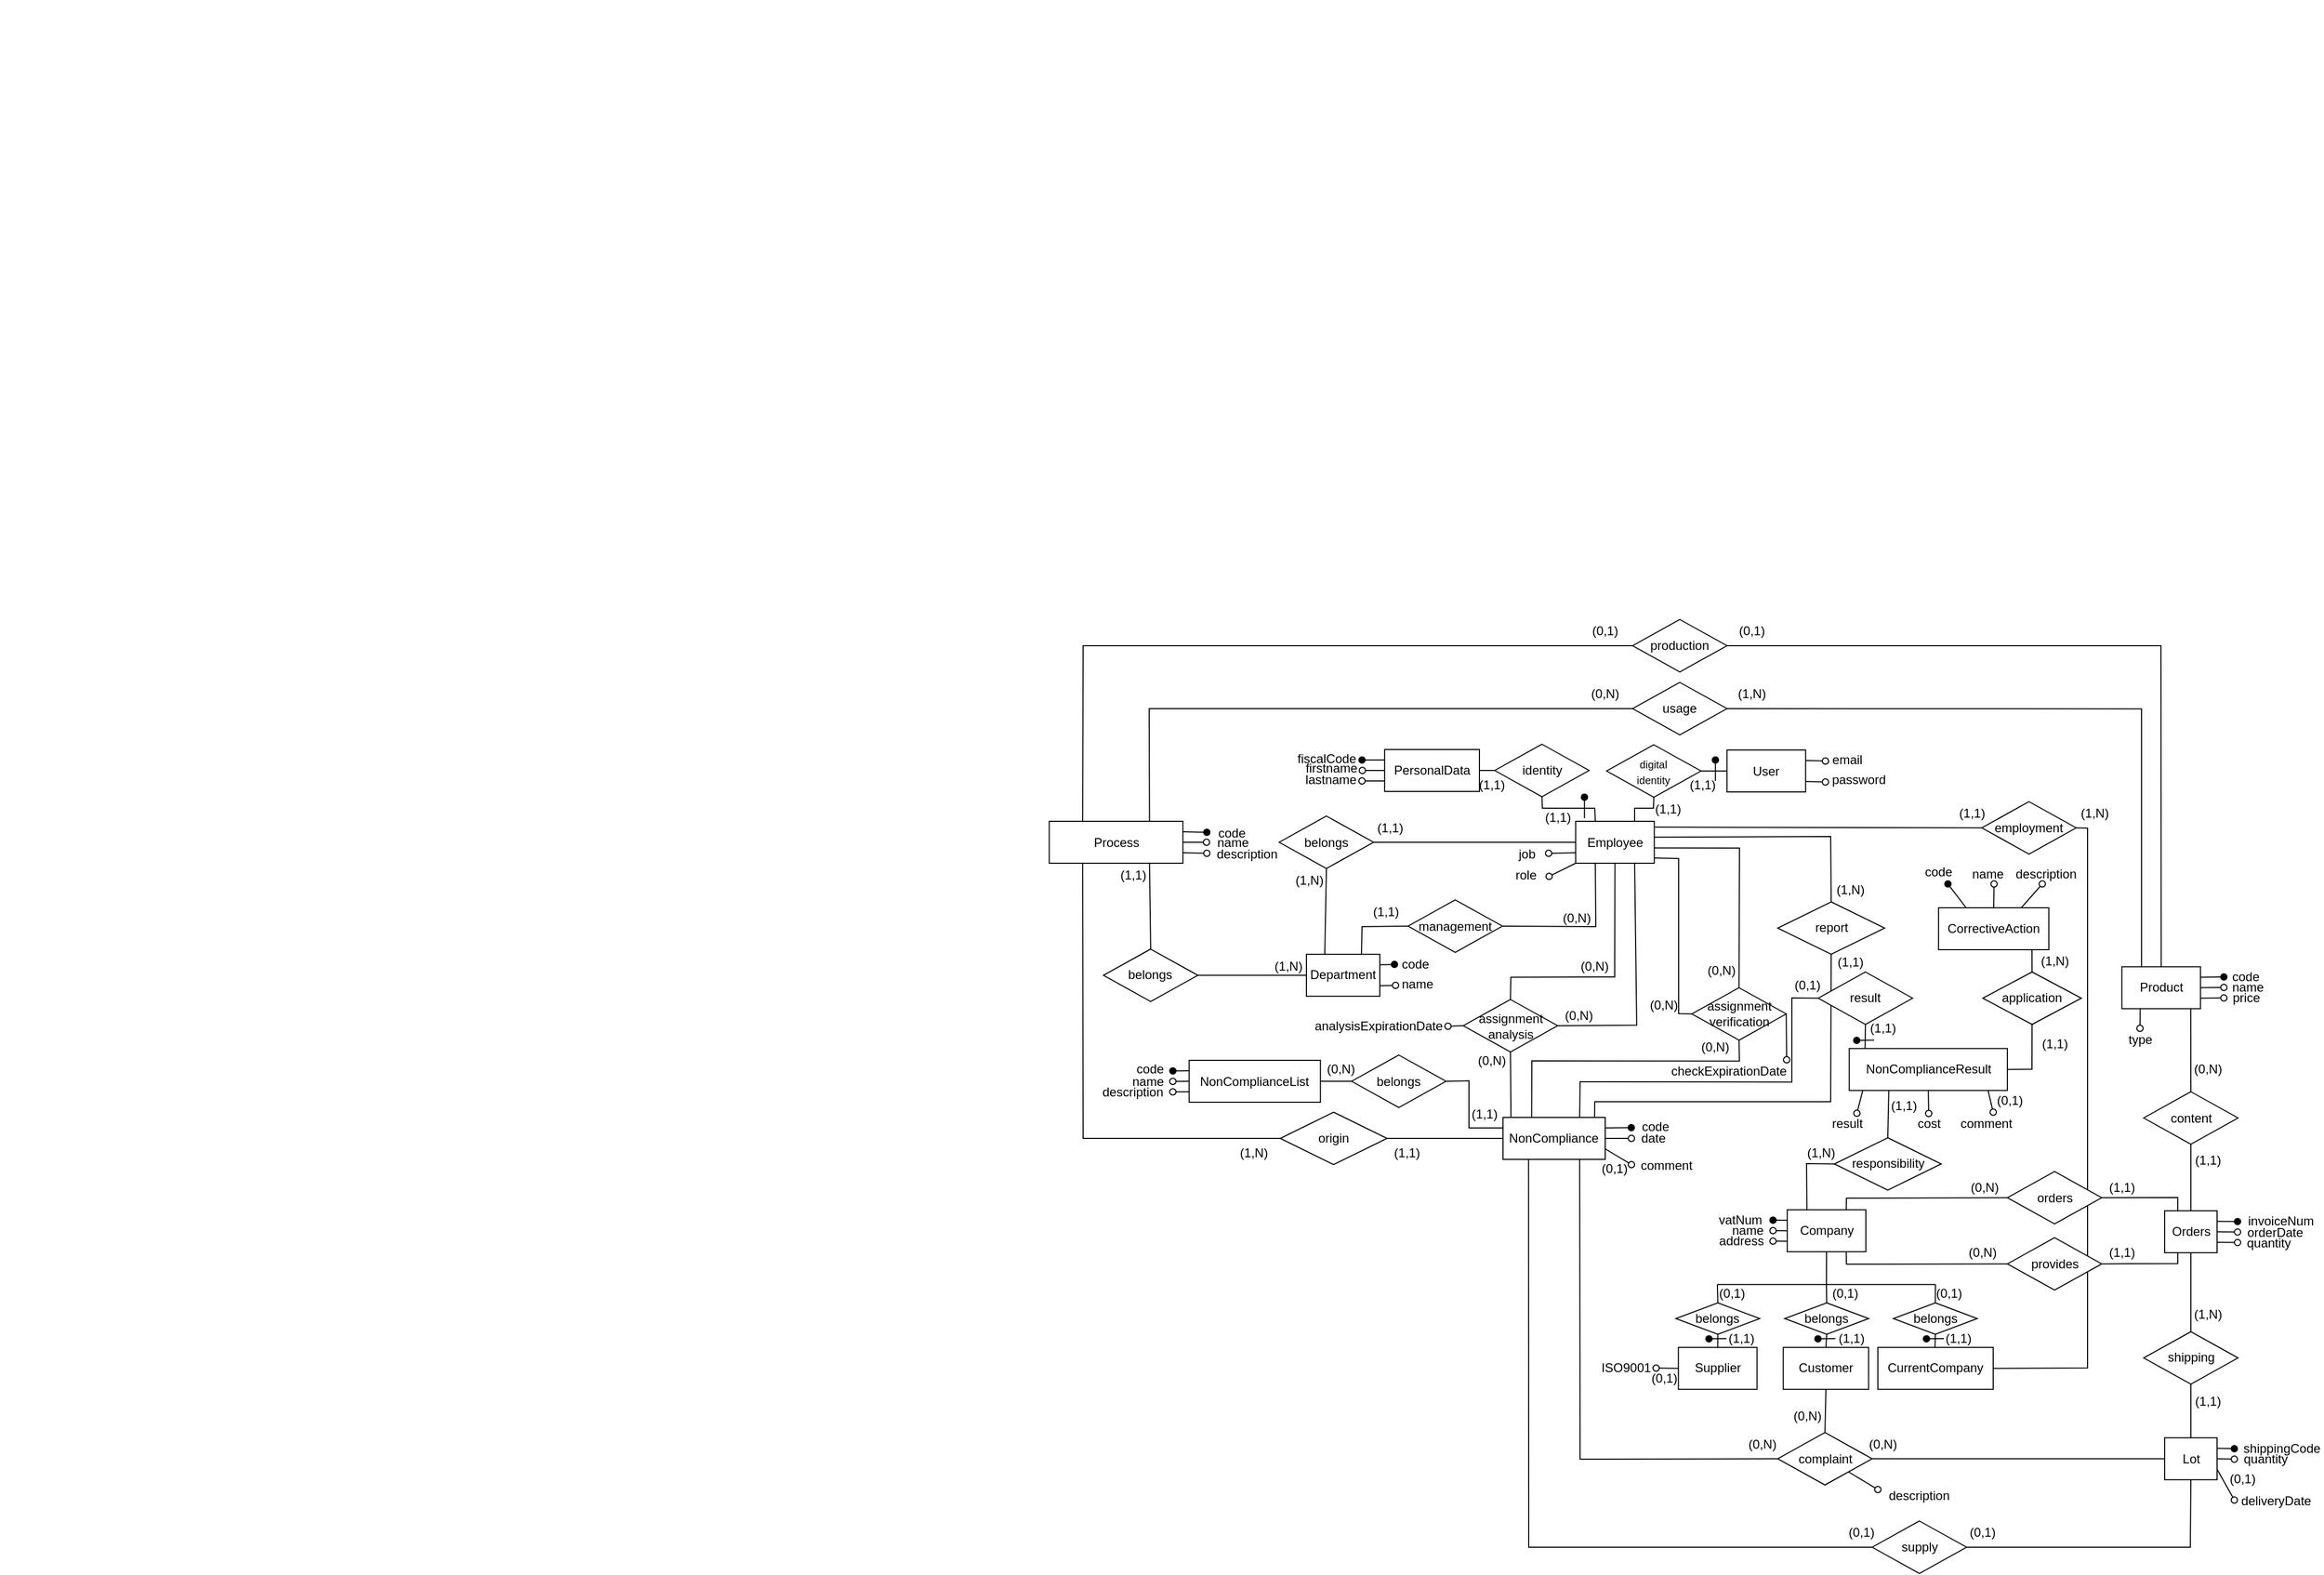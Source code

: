 <mxfile version="16.0.0" type="google"><diagram id="9O6DeoXQknRstkg1DDPm" name="Page-1"><mxGraphModel dx="-458" dy="513" grid="1" gridSize="10" guides="1" tooltips="1" connect="1" arrows="1" fold="1" page="1" pageScale="1" pageWidth="827" pageHeight="1169" math="0" shadow="0"><root><mxCell id="0"/><mxCell id="1" parent="0"/><mxCell id="2P_lDY-oePQvLutXHFxe-42" value="" style="ellipse;whiteSpace=wrap;html=1;aspect=fixed;fillColor=#000000;" parent="1" vertex="1"><mxGeometry y="-480" as="geometry"/></mxCell><mxCell id="AOTGTdj5OwZ-yijl_3eC-1" value="&lt;span id=&quot;docs-internal-guid-050da077-7fff-79a8-e625-9afb09410184&quot;&gt;&lt;span style=&quot;font-family: &amp;#34;arial&amp;#34; ; background-color: transparent ; vertical-align: baseline&quot;&gt;NonCompliance&lt;/span&gt;&lt;/span&gt;" style="whiteSpace=wrap;html=1;align=center;" parent="1" vertex="1"><mxGeometry x="1432.48" y="585" width="97.5" height="40" as="geometry"/></mxCell><mxCell id="AOTGTdj5OwZ-yijl_3eC-2" value="" style="endArrow=none;html=1;rounded=0;startArrow=oval;startFill=1;entryX=1;entryY=0.25;entryDx=0;entryDy=0;" parent="1" target="AOTGTdj5OwZ-yijl_3eC-1" edge="1"><mxGeometry relative="1" as="geometry"><mxPoint x="1554.86" y="594.75" as="sourcePoint"/><mxPoint x="1534.98" y="585" as="targetPoint"/></mxGeometry></mxCell><mxCell id="AOTGTdj5OwZ-yijl_3eC-3" value="" style="endArrow=none;html=1;rounded=0;entryX=1;entryY=0.5;entryDx=0;entryDy=0;startArrow=oval;startFill=0;" parent="1" target="AOTGTdj5OwZ-yijl_3eC-1" edge="1"><mxGeometry relative="1" as="geometry"><mxPoint x="1554.98" y="605" as="sourcePoint"/><mxPoint x="1509.98" y="705" as="targetPoint"/></mxGeometry></mxCell><mxCell id="AOTGTdj5OwZ-yijl_3eC-4" value="" style="endArrow=none;html=1;rounded=0;startArrow=oval;startFill=0;entryX=1;entryY=0.75;entryDx=0;entryDy=0;" parent="1" target="AOTGTdj5OwZ-yijl_3eC-1" edge="1"><mxGeometry relative="1" as="geometry"><mxPoint x="1555" y="630" as="sourcePoint"/><mxPoint x="1404.98" y="620" as="targetPoint"/></mxGeometry></mxCell><mxCell id="AOTGTdj5OwZ-yijl_3eC-5" value="code" style="text;html=1;strokeColor=none;fillColor=none;align=center;verticalAlign=middle;whiteSpace=wrap;rounded=0;" parent="1" vertex="1"><mxGeometry x="1558.95" y="588.75" width="37.5" height="11.25" as="geometry"/></mxCell><mxCell id="AOTGTdj5OwZ-yijl_3eC-6" value="date" style="text;html=1;strokeColor=none;fillColor=none;align=center;verticalAlign=middle;whiteSpace=wrap;rounded=0;" parent="1" vertex="1"><mxGeometry x="1561.45" y="600" width="30" height="10" as="geometry"/></mxCell><mxCell id="AOTGTdj5OwZ-yijl_3eC-14" value="comment" style="text;html=1;strokeColor=none;fillColor=none;align=center;verticalAlign=middle;whiteSpace=wrap;rounded=0;" parent="1" vertex="1"><mxGeometry x="1558.95" y="625" width="59.36" height="11.25" as="geometry"/></mxCell><mxCell id="AOTGTdj5OwZ-yijl_3eC-20" value="&lt;span id=&quot;docs-internal-guid-2c6a3e0d-7fff-ece4-785a-bbca6c8d3a17&quot;&gt;&lt;span style=&quot;font-family: &amp;#34;arial&amp;#34; ; background-color: transparent ; vertical-align: baseline&quot;&gt;Employee&lt;/span&gt;&lt;/span&gt;" style="whiteSpace=wrap;html=1;align=center;" parent="1" vertex="1"><mxGeometry x="1501.77" y="302.5" width="75" height="40" as="geometry"/></mxCell><mxCell id="AOTGTdj5OwZ-yijl_3eC-21" value="" style="endArrow=none;html=1;rounded=0;startArrow=oval;startFill=1;entryX=0;entryY=0.25;entryDx=0;entryDy=0;" parent="1" target="VVDnRGm7AEldUFs-2E_V-46" edge="1"><mxGeometry relative="1" as="geometry"><mxPoint x="1298" y="244" as="sourcePoint"/><mxPoint x="1550.11" y="300.5" as="targetPoint"/></mxGeometry></mxCell><mxCell id="AOTGTdj5OwZ-yijl_3eC-23" value="" style="endArrow=none;html=1;rounded=0;startArrow=oval;startFill=0;entryX=0;entryY=0.75;entryDx=0;entryDy=0;" parent="1" target="AOTGTdj5OwZ-yijl_3eC-20" edge="1"><mxGeometry relative="1" as="geometry"><mxPoint x="1476" y="333" as="sourcePoint"/><mxPoint x="1461.77" y="337.5" as="targetPoint"/></mxGeometry></mxCell><mxCell id="AOTGTdj5OwZ-yijl_3eC-24" value="fiscalCode" style="text;html=1;strokeColor=none;fillColor=none;align=center;verticalAlign=middle;whiteSpace=wrap;rounded=0;" parent="1" vertex="1"><mxGeometry x="1231.59" y="238" width="64.95" height="10" as="geometry"/></mxCell><mxCell id="AOTGTdj5OwZ-yijl_3eC-26" value="job" style="text;html=1;strokeColor=none;fillColor=none;align=center;verticalAlign=middle;whiteSpace=wrap;rounded=0;" parent="1" vertex="1"><mxGeometry x="1432.18" y="333.75" width="46.5" as="geometry"/></mxCell><mxCell id="AOTGTdj5OwZ-yijl_3eC-29" value="&lt;span style=&quot;font-family: &amp;#34;arial&amp;#34;&quot;&gt;report&lt;/span&gt;" style="shape=rhombus;perimeter=rhombusPerimeter;whiteSpace=wrap;html=1;align=center;" parent="1" vertex="1"><mxGeometry x="1694.53" y="379.38" width="101.88" height="50" as="geometry"/></mxCell><mxCell id="AOTGTdj5OwZ-yijl_3eC-42" value="&lt;span id=&quot;docs-internal-guid-ef188d6a-7fff-626e-d705-367bd6176b96&quot;&gt;&lt;span style=&quot;font-family: &amp;#34;arial&amp;#34; ; background-color: transparent ; vertical-align: baseline&quot;&gt;Process&lt;/span&gt;&lt;/span&gt;" style="whiteSpace=wrap;html=1;align=center;" parent="1" vertex="1"><mxGeometry x="999.7" y="302.5" width="127.5" height="40" as="geometry"/></mxCell><mxCell id="AOTGTdj5OwZ-yijl_3eC-43" value="" style="endArrow=none;html=1;rounded=0;startArrow=oval;startFill=1;entryX=1;entryY=0.25;entryDx=0;entryDy=0;" parent="1" target="AOTGTdj5OwZ-yijl_3eC-42" edge="1"><mxGeometry relative="1" as="geometry"><mxPoint x="1150" y="313" as="sourcePoint"/><mxPoint x="1129.7" y="305" as="targetPoint"/></mxGeometry></mxCell><mxCell id="AOTGTdj5OwZ-yijl_3eC-44" value="" style="endArrow=none;html=1;rounded=0;entryX=1;entryY=0.5;entryDx=0;entryDy=0;startArrow=oval;startFill=0;" parent="1" target="AOTGTdj5OwZ-yijl_3eC-42" edge="1"><mxGeometry relative="1" as="geometry"><mxPoint x="1149.7" y="322.5" as="sourcePoint"/><mxPoint x="1104.7" y="425" as="targetPoint"/></mxGeometry></mxCell><mxCell id="AOTGTdj5OwZ-yijl_3eC-45" value="" style="endArrow=none;html=1;rounded=0;startArrow=oval;startFill=0;entryX=1;entryY=0.75;entryDx=0;entryDy=0;" parent="1" target="AOTGTdj5OwZ-yijl_3eC-42" edge="1"><mxGeometry relative="1" as="geometry"><mxPoint x="1150" y="333" as="sourcePoint"/><mxPoint x="999.7" y="340" as="targetPoint"/></mxGeometry></mxCell><mxCell id="AOTGTdj5OwZ-yijl_3eC-46" value="code" style="text;html=1;strokeColor=none;fillColor=none;align=center;verticalAlign=middle;whiteSpace=wrap;rounded=0;" parent="1" vertex="1"><mxGeometry x="1159.4" y="310" width="30.3" height="7.5" as="geometry"/></mxCell><mxCell id="AOTGTdj5OwZ-yijl_3eC-47" value="name" style="text;html=1;strokeColor=none;fillColor=none;align=center;verticalAlign=middle;whiteSpace=wrap;rounded=0;" parent="1" vertex="1"><mxGeometry x="1159.7" y="317.5" width="30" height="10" as="geometry"/></mxCell><mxCell id="AOTGTdj5OwZ-yijl_3eC-48" value="description" style="text;html=1;strokeColor=none;fillColor=none;align=center;verticalAlign=middle;whiteSpace=wrap;rounded=0;" parent="1" vertex="1"><mxGeometry x="1159.4" y="327.5" width="59.36" height="12.5" as="geometry"/></mxCell><mxCell id="AOTGTdj5OwZ-yijl_3eC-50" value="&lt;span style=&quot;font-family: &amp;#34;arial&amp;#34;&quot;&gt;origin&lt;/span&gt;" style="shape=rhombus;perimeter=rhombusPerimeter;whiteSpace=wrap;html=1;align=center;" parent="1" vertex="1"><mxGeometry x="1220" y="580" width="101.88" height="50" as="geometry"/></mxCell><mxCell id="AOTGTdj5OwZ-yijl_3eC-57" value="" style="endArrow=none;html=1;rounded=0;exitX=1;exitY=0.5;exitDx=0;exitDy=0;entryX=0;entryY=0.5;entryDx=0;entryDy=0;" parent="1" source="AOTGTdj5OwZ-yijl_3eC-50" target="AOTGTdj5OwZ-yijl_3eC-1" edge="1"><mxGeometry relative="1" as="geometry"><mxPoint x="1321.88" y="800.75" as="sourcePoint"/><mxPoint x="1364.38" y="800.75" as="targetPoint"/><Array as="points"/></mxGeometry></mxCell><mxCell id="AOTGTdj5OwZ-yijl_3eC-59" value="" style="endArrow=none;html=1;rounded=0;entryX=0;entryY=0.5;entryDx=0;entryDy=0;exitX=0.25;exitY=1;exitDx=0;exitDy=0;" parent="1" source="AOTGTdj5OwZ-yijl_3eC-42" target="AOTGTdj5OwZ-yijl_3eC-50" edge="1"><mxGeometry relative="1" as="geometry"><mxPoint x="1041.47" y="521.25" as="sourcePoint"/><mxPoint x="1228.22" y="661.25" as="targetPoint"/><Array as="points"><mxPoint x="1032" y="605"/></Array></mxGeometry></mxCell><mxCell id="4Kl6vVR20nJHWIKT00Ns-1" value="" style="endArrow=none;html=1;rounded=0;entryX=0;entryY=0.25;entryDx=0;entryDy=0;startArrow=oval;startFill=1;" parent="1" target="4Kl6vVR20nJHWIKT00Ns-7" edge="1"><mxGeometry relative="1" as="geometry"><mxPoint x="1690" y="683" as="sourcePoint"/><mxPoint x="1703.58" y="673.13" as="targetPoint"/></mxGeometry></mxCell><mxCell id="4Kl6vVR20nJHWIKT00Ns-2" value="" style="endArrow=none;html=1;rounded=0;startArrow=oval;startFill=0;entryX=0;entryY=0.75;entryDx=0;entryDy=0;" parent="1" target="4Kl6vVR20nJHWIKT00Ns-7" edge="1"><mxGeometry relative="1" as="geometry"><mxPoint x="1690" y="703" as="sourcePoint"/><mxPoint x="1882.76" y="668.75" as="targetPoint"/></mxGeometry></mxCell><mxCell id="4Kl6vVR20nJHWIKT00Ns-3" value="vatNum" style="text;html=1;strokeColor=none;fillColor=none;align=center;verticalAlign=middle;whiteSpace=wrap;rounded=0;" parent="1" vertex="1"><mxGeometry x="1629.11" y="683.13" width="60" as="geometry"/></mxCell><mxCell id="4Kl6vVR20nJHWIKT00Ns-4" value="address" style="text;html=1;strokeColor=none;fillColor=none;align=center;verticalAlign=middle;whiteSpace=wrap;rounded=0;" parent="1" vertex="1"><mxGeometry x="1635.23" y="697.51" width="50" height="11.25" as="geometry"/></mxCell><mxCell id="4Kl6vVR20nJHWIKT00Ns-5" value="&lt;span id=&quot;docs-internal-guid-d64638d1-7fff-0dfd-42d3-10575dac5d56&quot;&gt;&lt;span style=&quot;font-family: &amp;#34;arial&amp;#34; ; background-color: transparent ; vertical-align: baseline&quot;&gt;CurrentCompany&lt;/span&gt;&lt;/span&gt;" style="whiteSpace=wrap;html=1;align=center;" parent="1" vertex="1"><mxGeometry x="1790" y="804.38" width="110" height="40" as="geometry"/></mxCell><mxCell id="4Kl6vVR20nJHWIKT00Ns-6" value="&lt;span style=&quot;font-family: &amp;#34;arial&amp;#34;&quot;&gt;Supplier&lt;/span&gt;" style="whiteSpace=wrap;html=1;align=center;" parent="1" vertex="1"><mxGeometry x="1599.76" y="804.38" width="75" height="40" as="geometry"/></mxCell><mxCell id="4Kl6vVR20nJHWIKT00Ns-7" value="&lt;span style=&quot;font-family: &amp;#34;arial&amp;#34;&quot;&gt;Company&lt;/span&gt;" style="whiteSpace=wrap;html=1;align=center;" parent="1" vertex="1"><mxGeometry x="1703.58" y="673.13" width="75" height="40" as="geometry"/></mxCell><mxCell id="4Kl6vVR20nJHWIKT00Ns-11" value="" style="endArrow=none;html=1;rounded=0;startArrow=oval;startFill=0;entryX=0;entryY=0.5;entryDx=0;entryDy=0;" parent="1" target="4Kl6vVR20nJHWIKT00Ns-7" edge="1"><mxGeometry relative="1" as="geometry"><mxPoint x="1690" y="693" as="sourcePoint"/><mxPoint x="1912.76" y="598.75" as="targetPoint"/></mxGeometry></mxCell><mxCell id="4Kl6vVR20nJHWIKT00Ns-12" value="name" style="text;html=1;strokeColor=none;fillColor=none;align=center;verticalAlign=middle;whiteSpace=wrap;rounded=0;" parent="1" vertex="1"><mxGeometry x="1649.28" y="687.51" width="33.83" height="11.25" as="geometry"/></mxCell><mxCell id="4Kl6vVR20nJHWIKT00Ns-13" value="" style="endArrow=none;html=1;rounded=0;entryX=0;entryY=0.5;entryDx=0;entryDy=0;startArrow=oval;startFill=0;" parent="1" edge="1"><mxGeometry relative="1" as="geometry"><mxPoint x="1575.18" y="819.38" as="sourcePoint"/><mxPoint x="1574.68" y="819.38" as="targetPoint"/></mxGeometry></mxCell><mxCell id="4Kl6vVR20nJHWIKT00Ns-14" value="ISO9001" style="text;html=1;strokeColor=none;fillColor=none;align=center;verticalAlign=middle;whiteSpace=wrap;rounded=0;" parent="1" vertex="1"><mxGeometry x="1529.98" y="819.38" width="40" height="10" as="geometry"/></mxCell><mxCell id="4Kl6vVR20nJHWIKT00Ns-15" value="(0,1)" style="text;html=1;strokeColor=none;fillColor=none;align=center;verticalAlign=middle;whiteSpace=wrap;rounded=0;" parent="1" vertex="1"><mxGeometry x="1574.68" y="829.38" width="23" height="10" as="geometry"/></mxCell><mxCell id="4Kl6vVR20nJHWIKT00Ns-16" value="&lt;span style=&quot;font-family: &amp;#34;arial&amp;#34;&quot;&gt;employment&lt;/span&gt;" style="shape=rhombus;perimeter=rhombusPerimeter;whiteSpace=wrap;html=1;align=center;" parent="1" vertex="1"><mxGeometry x="1889.14" y="283.75" width="90" height="50" as="geometry"/></mxCell><mxCell id="4Kl6vVR20nJHWIKT00Ns-17" value="" style="endArrow=none;html=1;rounded=0;entryX=1;entryY=0.5;entryDx=0;entryDy=0;exitX=1;exitY=0.5;exitDx=0;exitDy=0;" parent="1" source="4Kl6vVR20nJHWIKT00Ns-5" target="4Kl6vVR20nJHWIKT00Ns-16" edge="1"><mxGeometry relative="1" as="geometry"><mxPoint x="1920" y="820" as="sourcePoint"/><mxPoint x="1980" y="260" as="targetPoint"/><Array as="points"><mxPoint x="1990" y="824"/><mxPoint x="1990" y="520"/><mxPoint x="1990" y="309"/></Array></mxGeometry></mxCell><mxCell id="4Kl6vVR20nJHWIKT00Ns-19" value="" style="endArrow=none;html=1;rounded=0;exitX=0;exitY=0.5;exitDx=0;exitDy=0;entryX=1.007;entryY=0.138;entryDx=0;entryDy=0;entryPerimeter=0;" parent="1" source="4Kl6vVR20nJHWIKT00Ns-16" target="AOTGTdj5OwZ-yijl_3eC-20" edge="1"><mxGeometry relative="1" as="geometry"><mxPoint x="1831.47" y="490" as="sourcePoint"/><mxPoint x="1631.47" y="301.25" as="targetPoint"/><Array as="points"/></mxGeometry></mxCell><mxCell id="4Kl6vVR20nJHWIKT00Ns-22" value="&lt;span style=&quot;font-family: &amp;#34;arial&amp;#34;&quot;&gt;Department&lt;/span&gt;" style="whiteSpace=wrap;html=1;align=center;" parent="1" vertex="1"><mxGeometry x="1245" y="429.38" width="70" height="40" as="geometry"/></mxCell><mxCell id="4Kl6vVR20nJHWIKT00Ns-23" value="" style="endArrow=none;html=1;rounded=0;startArrow=oval;startFill=1;entryX=1;entryY=0.25;entryDx=0;entryDy=0;" parent="1" target="4Kl6vVR20nJHWIKT00Ns-22" edge="1"><mxGeometry relative="1" as="geometry"><mxPoint x="1329" y="439" as="sourcePoint"/><mxPoint x="1319" y="438" as="targetPoint"/></mxGeometry></mxCell><mxCell id="4Kl6vVR20nJHWIKT00Ns-24" value="" style="endArrow=none;html=1;rounded=0;startArrow=oval;startFill=0;entryX=1;entryY=0.75;entryDx=0;entryDy=0;" parent="1" target="4Kl6vVR20nJHWIKT00Ns-22" edge="1"><mxGeometry relative="1" as="geometry"><mxPoint x="1330" y="459" as="sourcePoint"/><mxPoint x="1329" y="470" as="targetPoint"/></mxGeometry></mxCell><mxCell id="4Kl6vVR20nJHWIKT00Ns-26" value="code" style="text;html=1;strokeColor=none;fillColor=none;align=center;verticalAlign=middle;whiteSpace=wrap;rounded=0;" parent="1" vertex="1"><mxGeometry x="1330.94" y="433.75" width="35.63" height="10" as="geometry"/></mxCell><mxCell id="4Kl6vVR20nJHWIKT00Ns-27" value="name" style="text;html=1;strokeColor=none;fillColor=none;align=center;verticalAlign=middle;whiteSpace=wrap;rounded=0;" parent="1" vertex="1"><mxGeometry x="1330.94" y="447.5" width="40" height="20" as="geometry"/></mxCell><mxCell id="4Kl6vVR20nJHWIKT00Ns-29" value="&lt;span id=&quot;docs-internal-guid-6fc943d6-7fff-d0df-b43a-eed9a821e3a3&quot;&gt;&lt;span style=&quot;font-family: &amp;#34;arial&amp;#34; ; background-color: transparent ; vertical-align: baseline&quot;&gt;belongs&lt;/span&gt;&lt;/span&gt;" style="shape=rhombus;perimeter=rhombusPerimeter;whiteSpace=wrap;html=1;align=center;" parent="1" vertex="1"><mxGeometry x="1051.44" y="424.38" width="90" height="50" as="geometry"/></mxCell><mxCell id="4Kl6vVR20nJHWIKT00Ns-30" value="" style="endArrow=none;html=1;rounded=0;exitX=0;exitY=0.5;exitDx=0;exitDy=0;entryX=1;entryY=0.5;entryDx=0;entryDy=0;" parent="1" source="4Kl6vVR20nJHWIKT00Ns-22" target="4Kl6vVR20nJHWIKT00Ns-29" edge="1"><mxGeometry relative="1" as="geometry"><mxPoint x="1252.68" y="457.5" as="sourcePoint"/><mxPoint x="1642.68" y="407.5" as="targetPoint"/></mxGeometry></mxCell><mxCell id="4Kl6vVR20nJHWIKT00Ns-32" value="" style="endArrow=none;html=1;rounded=0;exitX=0.5;exitY=0;exitDx=0;exitDy=0;entryX=0.75;entryY=1;entryDx=0;entryDy=0;" parent="1" source="4Kl6vVR20nJHWIKT00Ns-29" target="AOTGTdj5OwZ-yijl_3eC-42" edge="1"><mxGeometry relative="1" as="geometry"><mxPoint x="1432.68" y="462.5" as="sourcePoint"/><mxPoint x="1160" y="412.5" as="targetPoint"/></mxGeometry></mxCell><mxCell id="4Kl6vVR20nJHWIKT00Ns-40" value="&lt;span style=&quot;font-family: &amp;#34;arial&amp;#34;&quot;&gt;management&lt;/span&gt;" style="shape=rhombus;perimeter=rhombusPerimeter;whiteSpace=wrap;html=1;align=center;" parent="1" vertex="1"><mxGeometry x="1341.94" y="377.5" width="90" height="50" as="geometry"/></mxCell><mxCell id="4Kl6vVR20nJHWIKT00Ns-41" value="" style="endArrow=none;html=1;rounded=0;entryX=0;entryY=0.5;entryDx=0;entryDy=0;exitX=0.75;exitY=0;exitDx=0;exitDy=0;" parent="1" source="4Kl6vVR20nJHWIKT00Ns-22" target="4Kl6vVR20nJHWIKT00Ns-40" edge="1"><mxGeometry relative="1" as="geometry"><mxPoint x="1310" y="440" as="sourcePoint"/><mxPoint x="1605.75" y="337.5" as="targetPoint"/><Array as="points"><mxPoint x="1298" y="403"/></Array></mxGeometry></mxCell><mxCell id="4Kl6vVR20nJHWIKT00Ns-43" value="" style="endArrow=none;html=1;rounded=0;exitX=1;exitY=0.5;exitDx=0;exitDy=0;entryX=0.25;entryY=1;entryDx=0;entryDy=0;" parent="1" source="4Kl6vVR20nJHWIKT00Ns-40" target="AOTGTdj5OwZ-yijl_3eC-20" edge="1"><mxGeometry relative="1" as="geometry"><mxPoint x="1371.47" y="441.25" as="sourcePoint"/><mxPoint x="1520" y="403" as="targetPoint"/><Array as="points"><mxPoint x="1521" y="403"/></Array></mxGeometry></mxCell><mxCell id="4Kl6vVR20nJHWIKT00Ns-45" value="&lt;span style=&quot;font-family: &amp;#34;arial&amp;#34;&quot;&gt;belongs&lt;/span&gt;" style="shape=rhombus;perimeter=rhombusPerimeter;whiteSpace=wrap;html=1;align=center;" parent="1" vertex="1"><mxGeometry x="1219.06" y="297.5" width="90" height="50" as="geometry"/></mxCell><mxCell id="4Kl6vVR20nJHWIKT00Ns-46" value="" style="endArrow=none;html=1;rounded=0;exitX=0.25;exitY=0;exitDx=0;exitDy=0;entryX=0.5;entryY=1;entryDx=0;entryDy=0;" parent="1" source="4Kl6vVR20nJHWIKT00Ns-22" target="4Kl6vVR20nJHWIKT00Ns-45" edge="1"><mxGeometry relative="1" as="geometry"><mxPoint x="1304.25" y="412.5" as="sourcePoint"/><mxPoint x="1694.25" y="362.5" as="targetPoint"/><Array as="points"/></mxGeometry></mxCell><mxCell id="4Kl6vVR20nJHWIKT00Ns-51" value="" style="endArrow=none;html=1;rounded=0;exitX=0.5;exitY=1;exitDx=0;exitDy=0;entryX=0.896;entryY=-0.012;entryDx=0;entryDy=0;entryPerimeter=0;" parent="1" source="AOTGTdj5OwZ-yijl_3eC-29" target="AOTGTdj5OwZ-yijl_3eC-1" edge="1"><mxGeometry relative="1" as="geometry"><mxPoint x="1601.47" y="501.25" as="sourcePoint"/><mxPoint x="1540" y="570" as="targetPoint"/><Array as="points"><mxPoint x="1745" y="570"/><mxPoint x="1520" y="570"/></Array></mxGeometry></mxCell><mxCell id="4Kl6vVR20nJHWIKT00Ns-52" value="" style="endArrow=none;html=1;rounded=0;exitX=1.002;exitY=0.378;exitDx=0;exitDy=0;entryX=0.5;entryY=0;entryDx=0;entryDy=0;exitPerimeter=0;" parent="1" source="AOTGTdj5OwZ-yijl_3eC-20" target="AOTGTdj5OwZ-yijl_3eC-29" edge="1"><mxGeometry relative="1" as="geometry"><mxPoint x="1466.08" y="471.25" as="sourcePoint"/><mxPoint x="1466.08" y="546.25" as="targetPoint"/><Array as="points"><mxPoint x="1745" y="317"/></Array></mxGeometry></mxCell><mxCell id="4Kl6vVR20nJHWIKT00Ns-53" value="" style="endArrow=none;html=1;rounded=0;exitX=0;exitY=0.5;exitDx=0;exitDy=0;entryX=1;entryY=0.5;entryDx=0;entryDy=0;" parent="1" source="AOTGTdj5OwZ-yijl_3eC-20" target="4Kl6vVR20nJHWIKT00Ns-45" edge="1"><mxGeometry relative="1" as="geometry"><mxPoint x="1355.47" y="332.5" as="sourcePoint"/><mxPoint x="1331.47" y="351.25" as="targetPoint"/><Array as="points"/></mxGeometry></mxCell><mxCell id="4Kl6vVR20nJHWIKT00Ns-54" value="&lt;span id=&quot;docs-internal-guid-5afc7497-7fff-384f-f81d-b3b0ca2b4f4b&quot;&gt;&lt;span style=&quot;font-family: &amp;#34;arial&amp;#34; ; background-color: transparent ; vertical-align: baseline&quot;&gt;Customer&lt;/span&gt;&lt;/span&gt;" style="whiteSpace=wrap;html=1;align=center;" parent="1" vertex="1"><mxGeometry x="1699.77" y="804.38" width="81.42" height="40" as="geometry"/></mxCell><mxCell id="4Kl6vVR20nJHWIKT00Ns-58" value="" style="endArrow=none;html=1;rounded=0;startArrow=oval;startFill=0;entryX=0;entryY=0.5;entryDx=0;entryDy=0;" parent="1" target="4Kl6vVR20nJHWIKT00Ns-6" edge="1"><mxGeometry relative="1" as="geometry"><mxPoint x="1578.51" y="824.13" as="sourcePoint"/><mxPoint x="1587.18" y="809.38" as="targetPoint"/></mxGeometry></mxCell><mxCell id="4Kl6vVR20nJHWIKT00Ns-62" value="orderDate" style="text;html=1;strokeColor=none;fillColor=none;align=center;verticalAlign=middle;whiteSpace=wrap;rounded=0;" parent="1" vertex="1"><mxGeometry x="2140.53" y="690.95" width="56.03" height="8.75" as="geometry"/></mxCell><mxCell id="4Kl6vVR20nJHWIKT00Ns-63" value="" style="endArrow=none;html=1;rounded=0;startArrow=oval;startFill=0;entryX=1;entryY=0.5;entryDx=0;entryDy=0;" parent="1" target="4Kl6vVR20nJHWIKT00Ns-66" edge="1"><mxGeometry relative="1" as="geometry"><mxPoint x="2133.06" y="694.32" as="sourcePoint"/><mxPoint x="2063.53" y="689.07" as="targetPoint"/></mxGeometry></mxCell><mxCell id="4Kl6vVR20nJHWIKT00Ns-64" value="invoiceNum" style="text;html=1;strokeColor=none;fillColor=none;align=center;verticalAlign=middle;whiteSpace=wrap;rounded=0;" parent="1" vertex="1"><mxGeometry x="2140.53" y="678.45" width="67.47" height="11.25" as="geometry"/></mxCell><mxCell id="4Kl6vVR20nJHWIKT00Ns-65" value="" style="endArrow=none;html=1;rounded=0;startArrow=oval;startFill=1;entryX=1;entryY=0.25;entryDx=0;entryDy=0;" parent="1" target="4Kl6vVR20nJHWIKT00Ns-66" edge="1"><mxGeometry relative="1" as="geometry"><mxPoint x="2133.06" y="684.32" as="sourcePoint"/><mxPoint x="2086.03" y="676.57" as="targetPoint"/></mxGeometry></mxCell><mxCell id="4Kl6vVR20nJHWIKT00Ns-66" value="&lt;span style=&quot;font-family: &amp;#34;arial&amp;#34;&quot;&gt;Orders&lt;/span&gt;" style="whiteSpace=wrap;html=1;align=center;" parent="1" vertex="1"><mxGeometry x="2063.53" y="674.07" width="50" height="40" as="geometry"/></mxCell><mxCell id="4Kl6vVR20nJHWIKT00Ns-67" value="&lt;span style=&quot;font-family: &amp;#34;arial&amp;#34;&quot;&gt;orders&lt;/span&gt;" style="shape=rhombus;perimeter=rhombusPerimeter;whiteSpace=wrap;html=1;align=center;" parent="1" vertex="1"><mxGeometry x="1913.53" y="636.57" width="90" height="50" as="geometry"/></mxCell><mxCell id="4Kl6vVR20nJHWIKT00Ns-68" value="" style="endArrow=none;html=1;rounded=0;exitX=0.25;exitY=0;exitDx=0;exitDy=0;entryX=1;entryY=0.5;entryDx=0;entryDy=0;" parent="1" source="4Kl6vVR20nJHWIKT00Ns-66" target="4Kl6vVR20nJHWIKT00Ns-67" edge="1"><mxGeometry relative="1" as="geometry"><mxPoint x="1923.53" y="701.57" as="sourcePoint"/><mxPoint x="2313.53" y="651.57" as="targetPoint"/><Array as="points"><mxPoint x="2076.06" y="661.32"/></Array></mxGeometry></mxCell><mxCell id="4Kl6vVR20nJHWIKT00Ns-69" value="" style="endArrow=none;html=1;rounded=0;exitX=0;exitY=0.5;exitDx=0;exitDy=0;entryX=0.75;entryY=0;entryDx=0;entryDy=0;" parent="1" source="4Kl6vVR20nJHWIKT00Ns-67" target="4Kl6vVR20nJHWIKT00Ns-7" edge="1"><mxGeometry relative="1" as="geometry"><mxPoint x="2221.47" y="701.25" as="sourcePoint"/><mxPoint x="2185.22" y="791.25" as="targetPoint"/><Array as="points"><mxPoint x="1760" y="662"/></Array></mxGeometry></mxCell><mxCell id="4Kl6vVR20nJHWIKT00Ns-70" value="" style="endArrow=none;html=1;rounded=0;entryX=1;entryY=0.5;entryDx=0;entryDy=0;exitX=0.25;exitY=1;exitDx=0;exitDy=0;" parent="1" source="4Kl6vVR20nJHWIKT00Ns-66" target="4Kl6vVR20nJHWIKT00Ns-74" edge="1"><mxGeometry relative="1" as="geometry"><mxPoint x="2072.06" y="731.32" as="sourcePoint"/><mxPoint x="2123.53" y="756.57" as="targetPoint"/><Array as="points"><mxPoint x="2076.06" y="724.32"/></Array></mxGeometry></mxCell><mxCell id="4Kl6vVR20nJHWIKT00Ns-71" value="" style="endArrow=none;html=1;rounded=0;exitX=0;exitY=0.5;exitDx=0;exitDy=0;entryX=0.75;entryY=1;entryDx=0;entryDy=0;" parent="1" source="4Kl6vVR20nJHWIKT00Ns-74" target="4Kl6vVR20nJHWIKT00Ns-7" edge="1"><mxGeometry relative="1" as="geometry"><mxPoint x="2281.47" y="771.25" as="sourcePoint"/><mxPoint x="2222.72" y="791.25" as="targetPoint"/><Array as="points"><mxPoint x="1760" y="725"/></Array></mxGeometry></mxCell><mxCell id="4Kl6vVR20nJHWIKT00Ns-72" value="quantity" style="text;html=1;strokeColor=none;fillColor=none;align=center;verticalAlign=middle;whiteSpace=wrap;rounded=0;" parent="1" vertex="1"><mxGeometry x="2138.53" y="699.7" width="47.5" height="11.25" as="geometry"/></mxCell><mxCell id="4Kl6vVR20nJHWIKT00Ns-73" value="" style="endArrow=none;html=1;rounded=0;startArrow=oval;startFill=0;entryX=1;entryY=0.75;entryDx=0;entryDy=0;" parent="1" target="4Kl6vVR20nJHWIKT00Ns-66" edge="1"><mxGeometry relative="1" as="geometry"><mxPoint x="2133.06" y="704.32" as="sourcePoint"/><mxPoint x="2126.03" y="696.57" as="targetPoint"/></mxGeometry></mxCell><mxCell id="4Kl6vVR20nJHWIKT00Ns-74" value="&lt;span style=&quot;font-family: &amp;#34;arial&amp;#34;&quot;&gt;provides&lt;/span&gt;" style="shape=rhombus;perimeter=rhombusPerimeter;whiteSpace=wrap;html=1;align=center;" parent="1" vertex="1"><mxGeometry x="1913.53" y="699.7" width="90" height="50" as="geometry"/></mxCell><mxCell id="4Kl6vVR20nJHWIKT00Ns-77" value="&lt;span style=&quot;font-family: &amp;#34;arial&amp;#34;&quot;&gt;shipping&lt;/span&gt;" style="shape=rhombus;perimeter=rhombusPerimeter;whiteSpace=wrap;html=1;align=center;" parent="1" vertex="1"><mxGeometry x="2043.53" y="789.38" width="90" height="50" as="geometry"/></mxCell><mxCell id="4Kl6vVR20nJHWIKT00Ns-78" value="" style="endArrow=none;html=1;rounded=0;exitX=0.5;exitY=1;exitDx=0;exitDy=0;entryX=0.5;entryY=0;entryDx=0;entryDy=0;" parent="1" source="4Kl6vVR20nJHWIKT00Ns-77" target="4Kl6vVR20nJHWIKT00Ns-82" edge="1"><mxGeometry relative="1" as="geometry"><mxPoint x="2581.47" y="616.25" as="sourcePoint"/><mxPoint x="2571.47" y="611.25" as="targetPoint"/><Array as="points"/></mxGeometry></mxCell><mxCell id="4Kl6vVR20nJHWIKT00Ns-82" value="&lt;span id=&quot;docs-internal-guid-9c2184e9-7fff-a017-bf87-78387fa3243d&quot;&gt;&lt;span style=&quot;font-family: &amp;#34;arial&amp;#34; ; background-color: transparent ; vertical-align: baseline&quot;&gt;Lot&lt;/span&gt;&lt;/span&gt;" style="whiteSpace=wrap;html=1;align=center;" parent="1" vertex="1"><mxGeometry x="2063.53" y="890.62" width="50" height="40" as="geometry"/></mxCell><mxCell id="4Kl6vVR20nJHWIKT00Ns-84" value="(0,1)" style="text;html=1;strokeColor=none;fillColor=none;align=center;verticalAlign=middle;whiteSpace=wrap;rounded=0;" parent="1" vertex="1"><mxGeometry x="2133.45" y="924.37" width="10.08" height="11.25" as="geometry"/></mxCell><mxCell id="4Kl6vVR20nJHWIKT00Ns-87" value="" style="endArrow=none;html=1;rounded=0;entryX=0.5;entryY=0;entryDx=0;entryDy=0;exitX=0.5;exitY=1;exitDx=0;exitDy=0;" parent="1" source="4Kl6vVR20nJHWIKT00Ns-66" target="4Kl6vVR20nJHWIKT00Ns-77" edge="1"><mxGeometry relative="1" as="geometry"><mxPoint x="2230" y="730" as="sourcePoint"/><mxPoint x="2413.97" y="811.25" as="targetPoint"/></mxGeometry></mxCell><mxCell id="4Kl6vVR20nJHWIKT00Ns-95" value="&lt;span style=&quot;font-family: &amp;#34;arial&amp;#34;&quot;&gt;supply&lt;/span&gt;" style="shape=rhombus;perimeter=rhombusPerimeter;whiteSpace=wrap;html=1;align=center;" parent="1" vertex="1"><mxGeometry x="1784.62" y="970" width="90" height="50" as="geometry"/></mxCell><mxCell id="4Kl6vVR20nJHWIKT00Ns-96" value="" style="endArrow=none;html=1;rounded=0;exitX=0.25;exitY=1;exitDx=0;exitDy=0;entryX=0;entryY=0.5;entryDx=0;entryDy=0;" parent="1" source="AOTGTdj5OwZ-yijl_3eC-1" target="4Kl6vVR20nJHWIKT00Ns-95" edge="1"><mxGeometry relative="1" as="geometry"><mxPoint x="1358.125" y="911.25" as="sourcePoint"/><mxPoint x="2075.75" y="1056.25" as="targetPoint"/><Array as="points"><mxPoint x="1457" y="995"/></Array></mxGeometry></mxCell><mxCell id="4Kl6vVR20nJHWIKT00Ns-98" value="" style="endArrow=none;html=1;rounded=0;exitX=1;exitY=0.5;exitDx=0;exitDy=0;entryX=0.5;entryY=1;entryDx=0;entryDy=0;" parent="1" source="4Kl6vVR20nJHWIKT00Ns-95" target="4Kl6vVR20nJHWIKT00Ns-82" edge="1"><mxGeometry relative="1" as="geometry"><mxPoint x="1871.47" y="1001.25" as="sourcePoint"/><mxPoint x="1863.97" y="996.25" as="targetPoint"/><Array as="points"><mxPoint x="2088" y="995"/></Array></mxGeometry></mxCell><mxCell id="4Kl6vVR20nJHWIKT00Ns-100" value="&lt;span style=&quot;font-family: &amp;#34;arial&amp;#34;&quot;&gt;Product&lt;/span&gt;" style="whiteSpace=wrap;html=1;align=center;" parent="1" vertex="1"><mxGeometry x="2022.72" y="441.25" width="75" height="40" as="geometry"/></mxCell><mxCell id="4Kl6vVR20nJHWIKT00Ns-101" value="" style="endArrow=none;html=1;rounded=0;startArrow=oval;startFill=1;entryX=1;entryY=0.25;entryDx=0;entryDy=0;" parent="1" target="4Kl6vVR20nJHWIKT00Ns-100" edge="1"><mxGeometry relative="1" as="geometry"><mxPoint x="2120" y="451" as="sourcePoint"/><mxPoint x="2112.72" y="441.25" as="targetPoint"/></mxGeometry></mxCell><mxCell id="4Kl6vVR20nJHWIKT00Ns-102" value="" style="endArrow=none;html=1;rounded=0;entryX=1;entryY=0.5;entryDx=0;entryDy=0;startArrow=oval;startFill=0;" parent="1" target="4Kl6vVR20nJHWIKT00Ns-100" edge="1"><mxGeometry relative="1" as="geometry"><mxPoint x="2120" y="461" as="sourcePoint"/><mxPoint x="2087.72" y="561.25" as="targetPoint"/></mxGeometry></mxCell><mxCell id="4Kl6vVR20nJHWIKT00Ns-103" value="" style="endArrow=none;html=1;rounded=0;startArrow=oval;startFill=0;entryX=1;entryY=0.75;entryDx=0;entryDy=0;" parent="1" target="4Kl6vVR20nJHWIKT00Ns-100" edge="1"><mxGeometry relative="1" as="geometry"><mxPoint x="2120" y="471" as="sourcePoint"/><mxPoint x="1982.72" y="476.25" as="targetPoint"/></mxGeometry></mxCell><mxCell id="4Kl6vVR20nJHWIKT00Ns-104" value="code" style="text;html=1;strokeColor=none;fillColor=none;align=center;verticalAlign=middle;whiteSpace=wrap;rounded=0;" parent="1" vertex="1"><mxGeometry x="2121.72" y="446.25" width="37.5" height="10" as="geometry"/></mxCell><mxCell id="4Kl6vVR20nJHWIKT00Ns-105" value="name" style="text;html=1;strokeColor=none;fillColor=none;align=center;verticalAlign=middle;whiteSpace=wrap;rounded=0;" parent="1" vertex="1"><mxGeometry x="2127.72" y="456.25" width="30" height="10" as="geometry"/></mxCell><mxCell id="4Kl6vVR20nJHWIKT00Ns-106" value="price" style="text;html=1;strokeColor=none;fillColor=none;align=center;verticalAlign=middle;whiteSpace=wrap;rounded=0;" parent="1" vertex="1"><mxGeometry x="2122.72" y="470" width="37.28" height="1.25" as="geometry"/></mxCell><mxCell id="4Kl6vVR20nJHWIKT00Ns-114" value="&lt;span style=&quot;font-family: &amp;#34;arial&amp;#34;&quot;&gt;usage&lt;/span&gt;" style="shape=rhombus;perimeter=rhombusPerimeter;whiteSpace=wrap;html=1;align=center;" parent="1" vertex="1"><mxGeometry x="1556.12" y="170.0" width="90" height="50" as="geometry"/></mxCell><mxCell id="4Kl6vVR20nJHWIKT00Ns-116" value="&lt;span style=&quot;font-family: &amp;#34;arial&amp;#34;&quot;&gt;production&lt;/span&gt;" style="shape=rhombus;perimeter=rhombusPerimeter;whiteSpace=wrap;html=1;align=center;" parent="1" vertex="1"><mxGeometry x="1556.12" y="110.0" width="90" height="50" as="geometry"/></mxCell><mxCell id="4Kl6vVR20nJHWIKT00Ns-118" value="" style="endArrow=none;html=1;rounded=0;exitX=0;exitY=0.5;exitDx=0;exitDy=0;entryX=0.25;entryY=0;entryDx=0;entryDy=0;" parent="1" source="4Kl6vVR20nJHWIKT00Ns-116" target="AOTGTdj5OwZ-yijl_3eC-42" edge="1"><mxGeometry relative="1" as="geometry"><mxPoint x="1220" y="212.5" as="sourcePoint"/><mxPoint x="1131.37" y="212.5" as="targetPoint"/><Array as="points"><mxPoint x="1032" y="135"/></Array></mxGeometry></mxCell><mxCell id="4Kl6vVR20nJHWIKT00Ns-119" value="" style="endArrow=none;html=1;rounded=0;exitX=0;exitY=0.5;exitDx=0;exitDy=0;entryX=0.75;entryY=0;entryDx=0;entryDy=0;" parent="1" source="4Kl6vVR20nJHWIKT00Ns-114" target="AOTGTdj5OwZ-yijl_3eC-42" edge="1"><mxGeometry relative="1" as="geometry"><mxPoint x="1330" y="242.5" as="sourcePoint"/><mxPoint x="1241.37" y="242.5" as="targetPoint"/><Array as="points"><mxPoint x="1095" y="195"/></Array></mxGeometry></mxCell><mxCell id="4Kl6vVR20nJHWIKT00Ns-120" value="" style="endArrow=none;html=1;rounded=0;exitX=0.5;exitY=0;exitDx=0;exitDy=0;entryX=1;entryY=0.5;entryDx=0;entryDy=0;" parent="1" source="4Kl6vVR20nJHWIKT00Ns-100" target="4Kl6vVR20nJHWIKT00Ns-116" edge="1"><mxGeometry relative="1" as="geometry"><mxPoint x="1821.47" y="311.25" as="sourcePoint"/><mxPoint x="1732.84" y="311.25" as="targetPoint"/><Array as="points"><mxPoint x="2060" y="135"/></Array></mxGeometry></mxCell><mxCell id="4Kl6vVR20nJHWIKT00Ns-121" value="" style="endArrow=none;html=1;rounded=0;exitX=0.25;exitY=0;exitDx=0;exitDy=0;entryX=1;entryY=0.5;entryDx=0;entryDy=0;" parent="1" source="4Kl6vVR20nJHWIKT00Ns-100" target="4Kl6vVR20nJHWIKT00Ns-114" edge="1"><mxGeometry relative="1" as="geometry"><mxPoint x="1821.47" y="371.25" as="sourcePoint"/><mxPoint x="1732.84" y="371.25" as="targetPoint"/><Array as="points"><mxPoint x="2041.47" y="195.25"/></Array></mxGeometry></mxCell><mxCell id="4Kl6vVR20nJHWIKT00Ns-123" value="&lt;span id=&quot;docs-internal-guid-039cc54f-7fff-d1b7-7be7-ff2c77d71577&quot;&gt;&lt;span style=&quot;font-family: &amp;#34;arial&amp;#34; ; background-color: transparent ; vertical-align: baseline&quot;&gt;content&lt;/span&gt;&lt;/span&gt;" style="shape=rhombus;perimeter=rhombusPerimeter;whiteSpace=wrap;html=1;align=center;" parent="1" vertex="1"><mxGeometry x="2043.53" y="560.5" width="90" height="50" as="geometry"/></mxCell><mxCell id="4Kl6vVR20nJHWIKT00Ns-124" value="" style="endArrow=none;html=1;rounded=0;exitX=0.5;exitY=0;exitDx=0;exitDy=0;entryX=0.876;entryY=1.005;entryDx=0;entryDy=0;entryPerimeter=0;" parent="1" source="4Kl6vVR20nJHWIKT00Ns-123" target="4Kl6vVR20nJHWIKT00Ns-100" edge="1"><mxGeometry relative="1" as="geometry"><mxPoint x="2301.47" y="421.25" as="sourcePoint"/><mxPoint x="2212.84" y="421.25" as="targetPoint"/><Array as="points"/></mxGeometry></mxCell><mxCell id="4Kl6vVR20nJHWIKT00Ns-125" value="" style="endArrow=none;html=1;rounded=0;exitX=0.5;exitY=1;exitDx=0;exitDy=0;entryX=0.5;entryY=0;entryDx=0;entryDy=0;" parent="1" source="4Kl6vVR20nJHWIKT00Ns-123" target="4Kl6vVR20nJHWIKT00Ns-66" edge="1"><mxGeometry relative="1" as="geometry"><mxPoint x="2281.47" y="581.25" as="sourcePoint"/><mxPoint x="2120" y="650" as="targetPoint"/><Array as="points"/></mxGeometry></mxCell><mxCell id="4Kl6vVR20nJHWIKT00Ns-129" value="" style="endArrow=none;html=1;rounded=0;startArrow=oval;startFill=0;entryX=1;entryY=0.25;entryDx=0;entryDy=0;" parent="1" target="VVDnRGm7AEldUFs-2E_V-51" edge="1"><mxGeometry relative="1" as="geometry"><mxPoint x="1740" y="245" as="sourcePoint"/><mxPoint x="1569.93" y="282.305" as="targetPoint"/></mxGeometry></mxCell><mxCell id="4Kl6vVR20nJHWIKT00Ns-130" value="email" style="text;html=1;strokeColor=none;fillColor=none;align=center;verticalAlign=middle;whiteSpace=wrap;rounded=0;" parent="1" vertex="1"><mxGeometry x="1747.77" y="238" width="26.12" height="12" as="geometry"/></mxCell><mxCell id="4Kl6vVR20nJHWIKT00Ns-131" value="" style="endArrow=none;html=1;rounded=0;startArrow=oval;startFill=0;entryX=0;entryY=0.5;entryDx=0;entryDy=0;" parent="1" target="VVDnRGm7AEldUFs-2E_V-46" edge="1"><mxGeometry relative="1" as="geometry"><mxPoint x="1298.34" y="254" as="sourcePoint"/><mxPoint x="1461.88" y="269.255" as="targetPoint"/></mxGeometry></mxCell><mxCell id="4Kl6vVR20nJHWIKT00Ns-132" value="" style="endArrow=none;html=1;rounded=0;startArrow=oval;startFill=0;entryX=1;entryY=0.75;entryDx=0;entryDy=0;" parent="1" target="VVDnRGm7AEldUFs-2E_V-51" edge="1"><mxGeometry relative="1" as="geometry"><mxPoint x="1740" y="265" as="sourcePoint"/><mxPoint x="1568.03" y="260.175" as="targetPoint"/></mxGeometry></mxCell><mxCell id="4Kl6vVR20nJHWIKT00Ns-134" value="password" style="text;html=1;strokeColor=none;fillColor=none;align=center;verticalAlign=middle;whiteSpace=wrap;rounded=0;" parent="1" vertex="1"><mxGeometry x="1746.47" y="257" width="52.23" height="11" as="geometry"/></mxCell><mxCell id="4Kl6vVR20nJHWIKT00Ns-135" value="" style="endArrow=none;html=1;rounded=0;startArrow=oval;startFill=0;entryX=0;entryY=0.75;entryDx=0;entryDy=0;" parent="1" target="VVDnRGm7AEldUFs-2E_V-46" edge="1"><mxGeometry relative="1" as="geometry"><mxPoint x="1298" y="264" as="sourcePoint"/><mxPoint x="1521.88" y="292.83" as="targetPoint"/></mxGeometry></mxCell><mxCell id="4Kl6vVR20nJHWIKT00Ns-136" value="firstname" style="text;html=1;strokeColor=none;fillColor=none;align=center;verticalAlign=middle;whiteSpace=wrap;rounded=0;" parent="1" vertex="1"><mxGeometry x="1254.34" y="250" width="30" height="4" as="geometry"/></mxCell><mxCell id="4Kl6vVR20nJHWIKT00Ns-137" value="lastname" style="text;html=1;strokeColor=none;fillColor=none;align=center;verticalAlign=middle;whiteSpace=wrap;rounded=0;" parent="1" vertex="1"><mxGeometry x="1245" y="260" width="46.5" height="5" as="geometry"/></mxCell><mxCell id="4Kl6vVR20nJHWIKT00Ns-150" value="" style="endArrow=none;html=1;rounded=0;entryX=0;entryY=0.5;entryDx=0;entryDy=0;startArrow=oval;startFill=0;" parent="1" target="4Kl6vVR20nJHWIKT00Ns-159" edge="1"><mxGeometry relative="1" as="geometry"><mxPoint x="1380" y="498" as="sourcePoint"/><mxPoint x="1572.304" y="693.75" as="targetPoint"/></mxGeometry></mxCell><mxCell id="4Kl6vVR20nJHWIKT00Ns-151" value="" style="endArrow=none;html=1;rounded=0;startArrow=oval;startFill=0;entryX=1;entryY=0.5;entryDx=0;entryDy=0;" parent="1" target="4Kl6vVR20nJHWIKT00Ns-182" edge="1"><mxGeometry relative="1" as="geometry"><mxPoint x="1703" y="530" as="sourcePoint"/><mxPoint x="1467.304" y="608.75" as="targetPoint"/></mxGeometry></mxCell><mxCell id="4Kl6vVR20nJHWIKT00Ns-153" value="analysisExpirationDate" style="text;html=1;strokeColor=none;fillColor=none;align=center;verticalAlign=middle;whiteSpace=wrap;rounded=0;" parent="1" vertex="1"><mxGeometry x="1254.34" y="487.5" width="119.79" height="20" as="geometry"/></mxCell><mxCell id="4Kl6vVR20nJHWIKT00Ns-154" value="checkExpirationDate" style="text;html=1;strokeColor=none;fillColor=none;align=center;verticalAlign=middle;whiteSpace=wrap;rounded=0;" parent="1" vertex="1"><mxGeometry x="1588.21" y="530.5" width="119.59" height="20" as="geometry"/></mxCell><mxCell id="4Kl6vVR20nJHWIKT00Ns-159" value="&lt;span style=&quot;font-family: &amp;#34;arial&amp;#34;&quot;&gt;assignment&lt;/span&gt;&lt;br style=&quot;font-family: &amp;#34;arial&amp;#34;&quot;&gt;&lt;span style=&quot;font-family: &amp;#34;arial&amp;#34;&quot;&gt;analysis&lt;/span&gt;" style="shape=rhombus;perimeter=rhombusPerimeter;whiteSpace=wrap;html=1;align=center;" parent="1" vertex="1"><mxGeometry x="1394.59" y="472.5" width="90" height="50" as="geometry"/></mxCell><mxCell id="4Kl6vVR20nJHWIKT00Ns-164" value="&lt;span style=&quot;font-family: &amp;#34;arial&amp;#34;&quot;&gt;CorrectiveAction&lt;/span&gt;" style="whiteSpace=wrap;html=1;align=center;" parent="1" vertex="1"><mxGeometry x="1847.88" y="385" width="105.21" height="40" as="geometry"/></mxCell><mxCell id="4Kl6vVR20nJHWIKT00Ns-165" value="" style="endArrow=none;html=1;rounded=0;startArrow=oval;startFill=1;entryX=0.25;entryY=0;entryDx=0;entryDy=0;" parent="1" target="4Kl6vVR20nJHWIKT00Ns-164" edge="1"><mxGeometry relative="1" as="geometry"><mxPoint x="1856.82" y="362.25" as="sourcePoint"/><mxPoint x="1856.82" y="381.25" as="targetPoint"/><Array as="points"/></mxGeometry></mxCell><mxCell id="4Kl6vVR20nJHWIKT00Ns-166" value="" style="endArrow=none;html=1;rounded=0;startArrow=oval;startFill=0;entryX=0.5;entryY=0;entryDx=0;entryDy=0;" parent="1" target="4Kl6vVR20nJHWIKT00Ns-164" edge="1"><mxGeometry relative="1" as="geometry"><mxPoint x="1900.82" y="362.25" as="sourcePoint"/><mxPoint x="1906.82" y="371.25" as="targetPoint"/></mxGeometry></mxCell><mxCell id="4Kl6vVR20nJHWIKT00Ns-167" value="" style="endArrow=none;html=1;rounded=0;startArrow=oval;startFill=0;entryX=0.75;entryY=0;entryDx=0;entryDy=0;" parent="1" target="4Kl6vVR20nJHWIKT00Ns-164" edge="1"><mxGeometry relative="1" as="geometry"><mxPoint x="1946.82" y="362.25" as="sourcePoint"/><mxPoint x="1956.82" y="371.25" as="targetPoint"/></mxGeometry></mxCell><mxCell id="4Kl6vVR20nJHWIKT00Ns-168" value="code" style="text;html=1;strokeColor=none;fillColor=none;align=center;verticalAlign=middle;whiteSpace=wrap;rounded=0;" parent="1" vertex="1"><mxGeometry x="1828.294" y="343.75" width="40" height="15" as="geometry"/></mxCell><mxCell id="4Kl6vVR20nJHWIKT00Ns-169" value="name" style="text;html=1;strokeColor=none;fillColor=none;align=center;verticalAlign=middle;whiteSpace=wrap;rounded=0;" parent="1" vertex="1"><mxGeometry x="1881.354" y="342.5" width="27.5" height="20" as="geometry"/></mxCell><mxCell id="4Kl6vVR20nJHWIKT00Ns-170" value="description" style="text;html=1;strokeColor=none;fillColor=none;align=center;verticalAlign=middle;whiteSpace=wrap;rounded=0;" parent="1" vertex="1"><mxGeometry x="1917.994" y="342.5" width="65" height="20" as="geometry"/></mxCell><mxCell id="4Kl6vVR20nJHWIKT00Ns-171" value="&lt;span style=&quot;font-family: &amp;#34;arial&amp;#34;&quot;&gt;NonComplianceList&lt;/span&gt;" style="whiteSpace=wrap;html=1;align=center;" parent="1" vertex="1"><mxGeometry x="1133.13" y="530.5" width="125.21" height="40" as="geometry"/></mxCell><mxCell id="4Kl6vVR20nJHWIKT00Ns-172" value="" style="endArrow=none;html=1;rounded=0;entryX=0;entryY=0.25;entryDx=0;entryDy=0;startArrow=oval;startFill=1;" parent="1" target="4Kl6vVR20nJHWIKT00Ns-171" edge="1"><mxGeometry relative="1" as="geometry"><mxPoint x="1117.59" y="540.62" as="sourcePoint"/><mxPoint x="1323.554" y="688" as="targetPoint"/></mxGeometry></mxCell><mxCell id="4Kl6vVR20nJHWIKT00Ns-173" value="" style="endArrow=none;html=1;rounded=0;entryX=0;entryY=0.5;entryDx=0;entryDy=0;startArrow=oval;startFill=0;" parent="1" target="4Kl6vVR20nJHWIKT00Ns-171" edge="1"><mxGeometry relative="1" as="geometry"><mxPoint x="1117.59" y="550.62" as="sourcePoint"/><mxPoint x="1323.554" y="688" as="targetPoint"/><Array as="points"/></mxGeometry></mxCell><mxCell id="4Kl6vVR20nJHWIKT00Ns-174" value="" style="endArrow=none;html=1;rounded=0;startArrow=oval;startFill=0;entryX=0;entryY=0.75;entryDx=0;entryDy=0;" parent="1" target="4Kl6vVR20nJHWIKT00Ns-171" edge="1"><mxGeometry relative="1" as="geometry"><mxPoint x="1117.59" y="560.62" as="sourcePoint"/><mxPoint x="1218.554" y="603" as="targetPoint"/></mxGeometry></mxCell><mxCell id="4Kl6vVR20nJHWIKT00Ns-175" value="code" style="text;html=1;strokeColor=none;fillColor=none;align=center;verticalAlign=middle;whiteSpace=wrap;rounded=0;" parent="1" vertex="1"><mxGeometry x="1076.444" y="531.75" width="40" height="15" as="geometry"/></mxCell><mxCell id="4Kl6vVR20nJHWIKT00Ns-176" value="name" style="text;html=1;strokeColor=none;fillColor=none;align=center;verticalAlign=middle;whiteSpace=wrap;rounded=0;" parent="1" vertex="1"><mxGeometry x="1080.094" y="540.5" width="27.5" height="20" as="geometry"/></mxCell><mxCell id="4Kl6vVR20nJHWIKT00Ns-177" value="description" style="text;html=1;strokeColor=none;fillColor=none;align=center;verticalAlign=middle;whiteSpace=wrap;rounded=0;" parent="1" vertex="1"><mxGeometry x="1047.444" y="550.5" width="65" height="20" as="geometry"/></mxCell><mxCell id="4Kl6vVR20nJHWIKT00Ns-178" value="&lt;span style=&quot;font-family: &amp;#34;arial&amp;#34;&quot;&gt;belongs&lt;/span&gt;" style="shape=rhombus;perimeter=rhombusPerimeter;whiteSpace=wrap;html=1;align=center;" parent="1" vertex="1"><mxGeometry x="1288.13" y="525.5" width="90" height="50" as="geometry"/></mxCell><mxCell id="4Kl6vVR20nJHWIKT00Ns-179" value="" style="endArrow=none;html=1;rounded=0;exitX=0;exitY=0.5;exitDx=0;exitDy=0;entryX=1;entryY=0.5;entryDx=0;entryDy=0;" parent="1" source="4Kl6vVR20nJHWIKT00Ns-178" target="4Kl6vVR20nJHWIKT00Ns-171" edge="1"><mxGeometry relative="1" as="geometry"><mxPoint x="1191.98" y="709.38" as="sourcePoint"/><mxPoint x="1280" y="530" as="targetPoint"/><Array as="points"/></mxGeometry></mxCell><mxCell id="4Kl6vVR20nJHWIKT00Ns-180" value="" style="endArrow=none;html=1;rounded=0;entryX=0;entryY=0.25;entryDx=0;entryDy=0;exitX=1;exitY=0.5;exitDx=0;exitDy=0;" parent="1" source="4Kl6vVR20nJHWIKT00Ns-178" target="AOTGTdj5OwZ-yijl_3eC-1" edge="1"><mxGeometry relative="1" as="geometry"><mxPoint x="1330" y="780" as="sourcePoint"/><mxPoint x="1510" y="750" as="targetPoint"/><Array as="points"><mxPoint x="1400" y="550"/><mxPoint x="1400" y="595"/></Array></mxGeometry></mxCell><mxCell id="4Kl6vVR20nJHWIKT00Ns-182" value="&lt;span style=&quot;font-family: &amp;#34;arial&amp;#34;&quot;&gt;assignment&lt;/span&gt;&lt;br style=&quot;font-family: &amp;#34;arial&amp;#34;&quot;&gt;&lt;span style=&quot;font-family: &amp;#34;arial&amp;#34;&quot;&gt;verification&lt;/span&gt;" style="shape=rhombus;perimeter=rhombusPerimeter;whiteSpace=wrap;html=1;align=center;" parent="1" vertex="1"><mxGeometry x="1612.59" y="461.25" width="90" height="50" as="geometry"/></mxCell><mxCell id="4Kl6vVR20nJHWIKT00Ns-184" value="&lt;span style=&quot;font-family: &amp;#34;arial&amp;#34;&quot;&gt;NonComplianceResult&lt;/span&gt;" style="whiteSpace=wrap;html=1;align=center;" parent="1" vertex="1"><mxGeometry x="1762.72" y="519.25" width="150.81" height="40" as="geometry"/></mxCell><mxCell id="4Kl6vVR20nJHWIKT00Ns-185" value="" style="endArrow=none;html=1;rounded=0;startArrow=oval;startFill=0;entryX=0.086;entryY=0.992;entryDx=0;entryDy=0;entryPerimeter=0;" parent="1" target="4Kl6vVR20nJHWIKT00Ns-184" edge="1"><mxGeometry relative="1" as="geometry"><mxPoint x="1770" y="581" as="sourcePoint"/><mxPoint x="1780" y="581" as="targetPoint"/><Array as="points"/></mxGeometry></mxCell><mxCell id="4Kl6vVR20nJHWIKT00Ns-186" value="" style="endArrow=none;html=1;rounded=0;entryX=0.5;entryY=1;entryDx=0;entryDy=0;startArrow=oval;startFill=0;" parent="1" target="4Kl6vVR20nJHWIKT00Ns-184" edge="1"><mxGeometry relative="1" as="geometry"><mxPoint x="1838.47" y="581.25" as="sourcePoint"/><mxPoint x="1951.194" y="637.5" as="targetPoint"/></mxGeometry></mxCell><mxCell id="4Kl6vVR20nJHWIKT00Ns-187" value="" style="endArrow=none;html=1;rounded=0;startArrow=oval;startFill=0;entryX=0.878;entryY=1.004;entryDx=0;entryDy=0;entryPerimeter=0;" parent="1" target="4Kl6vVR20nJHWIKT00Ns-184" edge="1"><mxGeometry relative="1" as="geometry"><mxPoint x="1900" y="580" as="sourcePoint"/><mxPoint x="1846.194" y="552.5" as="targetPoint"/></mxGeometry></mxCell><mxCell id="4Kl6vVR20nJHWIKT00Ns-188" value="result" style="text;html=1;strokeColor=none;fillColor=none;align=center;verticalAlign=middle;whiteSpace=wrap;rounded=0;" parent="1" vertex="1"><mxGeometry x="1740.834" y="583.75" width="40" height="15" as="geometry"/></mxCell><mxCell id="4Kl6vVR20nJHWIKT00Ns-189" value="cost" style="text;html=1;strokeColor=none;fillColor=none;align=center;verticalAlign=middle;whiteSpace=wrap;rounded=0;" parent="1" vertex="1"><mxGeometry x="1824.534" y="581.25" width="27.5" height="20" as="geometry"/></mxCell><mxCell id="4Kl6vVR20nJHWIKT00Ns-190" value="comment" style="text;html=1;strokeColor=none;fillColor=none;align=center;verticalAlign=middle;whiteSpace=wrap;rounded=0;" parent="1" vertex="1"><mxGeometry x="1861.174" y="581.25" width="65" height="20" as="geometry"/></mxCell><mxCell id="4Kl6vVR20nJHWIKT00Ns-198" value="&lt;span style=&quot;font-family: &amp;#34;arial&amp;#34;&quot;&gt;complaint&lt;/span&gt;" style="shape=rhombus;perimeter=rhombusPerimeter;whiteSpace=wrap;html=1;align=center;" parent="1" vertex="1"><mxGeometry x="1694.53" y="885.62" width="90" height="50" as="geometry"/></mxCell><mxCell id="4Kl6vVR20nJHWIKT00Ns-199" value="" style="endArrow=none;html=1;rounded=0;entryX=0.75;entryY=1;entryDx=0;entryDy=0;exitX=0;exitY=0.5;exitDx=0;exitDy=0;" parent="1" source="4Kl6vVR20nJHWIKT00Ns-198" target="AOTGTdj5OwZ-yijl_3eC-1" edge="1"><mxGeometry relative="1" as="geometry"><mxPoint x="1791.47" y="861.25" as="sourcePoint"/><mxPoint x="1703.12" y="891.25" as="targetPoint"/><Array as="points"><mxPoint x="1506" y="911"/></Array></mxGeometry></mxCell><mxCell id="4Kl6vVR20nJHWIKT00Ns-200" value="" style="endArrow=none;html=1;rounded=0;exitX=0.5;exitY=0;exitDx=0;exitDy=0;entryX=0.5;entryY=1;entryDx=0;entryDy=0;" parent="1" source="4Kl6vVR20nJHWIKT00Ns-198" target="4Kl6vVR20nJHWIKT00Ns-54" edge="1"><mxGeometry relative="1" as="geometry"><mxPoint x="1970" y="920" as="sourcePoint"/><mxPoint x="2040" y="860" as="targetPoint"/><Array as="points"/></mxGeometry></mxCell><mxCell id="4Kl6vVR20nJHWIKT00Ns-205" value="" style="endArrow=none;html=1;rounded=0;exitX=0.5;exitY=0;exitDx=0;exitDy=0;entryX=0.5;entryY=1;entryDx=0;entryDy=0;" parent="1" source="4Kl6vVR20nJHWIKT00Ns-159" target="AOTGTdj5OwZ-yijl_3eC-20" edge="1"><mxGeometry relative="1" as="geometry"><mxPoint x="1437.94" y="431.25" as="sourcePoint"/><mxPoint x="1540" y="360" as="targetPoint"/><Array as="points"><mxPoint x="1439.94" y="451.25"/><mxPoint x="1539" y="451"/></Array></mxGeometry></mxCell><mxCell id="4Kl6vVR20nJHWIKT00Ns-207" value="" style="endArrow=none;html=1;rounded=0;exitX=0.5;exitY=1;exitDx=0;exitDy=0;entryX=0.078;entryY=-0.003;entryDx=0;entryDy=0;entryPerimeter=0;" parent="1" source="4Kl6vVR20nJHWIKT00Ns-159" target="AOTGTdj5OwZ-yijl_3eC-1" edge="1"><mxGeometry relative="1" as="geometry"><mxPoint x="1527.94" y="521.25" as="sourcePoint"/><mxPoint x="1440" y="740" as="targetPoint"/><Array as="points"/></mxGeometry></mxCell><mxCell id="4Kl6vVR20nJHWIKT00Ns-208" value="" style="endArrow=none;html=1;rounded=0;entryX=0.5;entryY=1;entryDx=0;entryDy=0;exitX=0.28;exitY=0;exitDx=0;exitDy=0;exitPerimeter=0;" parent="1" source="AOTGTdj5OwZ-yijl_3eC-1" target="4Kl6vVR20nJHWIKT00Ns-182" edge="1"><mxGeometry relative="1" as="geometry"><mxPoint x="1460" y="580" as="sourcePoint"/><mxPoint x="1657.605" y="472.5" as="targetPoint"/><Array as="points"><mxPoint x="1460" y="531"/><mxPoint x="1657.94" y="531.25"/></Array></mxGeometry></mxCell><mxCell id="4Kl6vVR20nJHWIKT00Ns-209" value="" style="endArrow=none;html=1;rounded=0;exitX=0.5;exitY=0;exitDx=0;exitDy=0;entryX=1.002;entryY=0.634;entryDx=0;entryDy=0;entryPerimeter=0;" parent="1" source="4Kl6vVR20nJHWIKT00Ns-182" target="AOTGTdj5OwZ-yijl_3eC-20" edge="1"><mxGeometry relative="1" as="geometry"><mxPoint x="1637.94" y="431.25" as="sourcePoint"/><mxPoint x="1792.95" y="430" as="targetPoint"/><Array as="points"><mxPoint x="1658" y="328"/></Array></mxGeometry></mxCell><mxCell id="4Kl6vVR20nJHWIKT00Ns-211" value="&lt;span style=&quot;font-family: &amp;#34;arial&amp;#34;&quot;&gt;result&lt;/span&gt;" style="shape=rhombus;perimeter=rhombusPerimeter;whiteSpace=wrap;html=1;align=center;" parent="1" vertex="1"><mxGeometry x="1733.14" y="446.25" width="90" height="50" as="geometry"/></mxCell><mxCell id="4Kl6vVR20nJHWIKT00Ns-212" value="" style="endArrow=none;html=1;rounded=0;entryX=0.5;entryY=1;entryDx=0;entryDy=0;exitX=0.1;exitY=-0.006;exitDx=0;exitDy=0;exitPerimeter=0;" parent="1" source="4Kl6vVR20nJHWIKT00Ns-184" target="4Kl6vVR20nJHWIKT00Ns-211" edge="1"><mxGeometry relative="1" as="geometry"><mxPoint x="1790" y="510" as="sourcePoint"/><mxPoint x="1291.47" y="531.25" as="targetPoint"/></mxGeometry></mxCell><mxCell id="4Kl6vVR20nJHWIKT00Ns-213" value="" style="endArrow=none;html=1;rounded=0;entryX=0;entryY=0.5;entryDx=0;entryDy=0;exitX=0.75;exitY=0;exitDx=0;exitDy=0;" parent="1" source="AOTGTdj5OwZ-yijl_3eC-1" target="4Kl6vVR20nJHWIKT00Ns-211" edge="1"><mxGeometry relative="1" as="geometry"><mxPoint x="1490" y="640" as="sourcePoint"/><mxPoint x="1759.75" y="466.25" as="targetPoint"/><Array as="points"><mxPoint x="1506" y="551"/><mxPoint x="1707.94" y="551.25"/><mxPoint x="1708" y="471"/></Array></mxGeometry></mxCell><mxCell id="4Kl6vVR20nJHWIKT00Ns-215" value="&lt;span style=&quot;font-family: &amp;#34;arial&amp;#34;&quot;&gt;responsibility&lt;/span&gt;" style="shape=rhombus;perimeter=rhombusPerimeter;whiteSpace=wrap;html=1;align=center;" parent="1" vertex="1"><mxGeometry x="1748.52" y="604.38" width="101.88" height="50" as="geometry"/></mxCell><mxCell id="4Kl6vVR20nJHWIKT00Ns-216" value="" style="endArrow=none;html=1;rounded=0;exitX=0.5;exitY=0;exitDx=0;exitDy=0;entryX=0.25;entryY=1;entryDx=0;entryDy=0;" parent="1" source="4Kl6vVR20nJHWIKT00Ns-215" target="4Kl6vVR20nJHWIKT00Ns-184" edge="1"><mxGeometry relative="1" as="geometry"><mxPoint x="1801.47" y="571.25" as="sourcePoint"/><mxPoint x="1781.47" y="581.25" as="targetPoint"/></mxGeometry></mxCell><mxCell id="4Kl6vVR20nJHWIKT00Ns-217" value="" style="endArrow=none;html=1;rounded=0;entryX=0;entryY=0.5;entryDx=0;entryDy=0;exitX=0.25;exitY=0;exitDx=0;exitDy=0;" parent="1" source="4Kl6vVR20nJHWIKT00Ns-7" target="4Kl6vVR20nJHWIKT00Ns-215" edge="1"><mxGeometry relative="1" as="geometry"><mxPoint x="1920" y="650" as="sourcePoint"/><mxPoint x="1902.108" y="631.25" as="targetPoint"/><Array as="points"><mxPoint x="1722" y="629"/></Array></mxGeometry></mxCell><mxCell id="4Kl6vVR20nJHWIKT00Ns-218" value="&lt;span style=&quot;font-family: &amp;#34;arial&amp;#34;&quot;&gt;application&lt;/span&gt;" style="shape=rhombus;perimeter=rhombusPerimeter;whiteSpace=wrap;html=1;align=center;" parent="1" vertex="1"><mxGeometry x="1890.05" y="446.25" width="94.06" height="50" as="geometry"/></mxCell><mxCell id="4Kl6vVR20nJHWIKT00Ns-219" value="" style="endArrow=none;html=1;rounded=0;exitX=0.5;exitY=0;exitDx=0;exitDy=0;entryX=0.847;entryY=0.999;entryDx=0;entryDy=0;entryPerimeter=0;" parent="1" source="4Kl6vVR20nJHWIKT00Ns-218" target="4Kl6vVR20nJHWIKT00Ns-164" edge="1"><mxGeometry relative="1" as="geometry"><mxPoint x="1821.47" y="431.25" as="sourcePoint"/><mxPoint x="1937" y="426" as="targetPoint"/></mxGeometry></mxCell><mxCell id="4Kl6vVR20nJHWIKT00Ns-220" value="" style="endArrow=none;html=1;rounded=0;exitX=0.5;exitY=1;exitDx=0;exitDy=0;entryX=1;entryY=0.5;entryDx=0;entryDy=0;" parent="1" source="4Kl6vVR20nJHWIKT00Ns-218" target="4Kl6vVR20nJHWIKT00Ns-184" edge="1"><mxGeometry relative="1" as="geometry"><mxPoint x="1893.23" y="491.25" as="sourcePoint"/><mxPoint x="1920" y="520" as="targetPoint"/><Array as="points"><mxPoint x="1937" y="539"/></Array></mxGeometry></mxCell><mxCell id="R45MZcltEfUHp_fvGoxB-1" value="(1,1)" style="text;html=1;strokeColor=none;fillColor=none;align=center;verticalAlign=middle;whiteSpace=wrap;rounded=0;" parent="1" vertex="1"><mxGeometry x="1069.7" y="342.5" width="20" height="22.5" as="geometry"/></mxCell><mxCell id="R45MZcltEfUHp_fvGoxB-2" value="(1,N)" style="text;html=1;strokeColor=none;fillColor=none;align=center;verticalAlign=middle;whiteSpace=wrap;rounded=0;" parent="1" vertex="1"><mxGeometry x="1218.34" y="429.38" width="20" height="22.5" as="geometry"/></mxCell><mxCell id="R45MZcltEfUHp_fvGoxB-4" value="(1,1)" style="text;html=1;strokeColor=none;fillColor=none;align=center;verticalAlign=middle;whiteSpace=wrap;rounded=0;" parent="1" vertex="1"><mxGeometry x="1315" y="297.5" width="20" height="22.5" as="geometry"/></mxCell><mxCell id="R45MZcltEfUHp_fvGoxB-5" value="(1,N)" style="text;html=1;strokeColor=none;fillColor=none;align=center;verticalAlign=middle;whiteSpace=wrap;rounded=0;" parent="1" vertex="1"><mxGeometry x="1238.34" y="347.5" width="20" height="22.5" as="geometry"/></mxCell><mxCell id="R45MZcltEfUHp_fvGoxB-7" value="(1,1)" style="text;html=1;strokeColor=none;fillColor=none;align=center;verticalAlign=middle;whiteSpace=wrap;rounded=0;" parent="1" vertex="1"><mxGeometry x="1310.94" y="377.5" width="20" height="22.5" as="geometry"/></mxCell><mxCell id="R45MZcltEfUHp_fvGoxB-8" value="(0,N)" style="text;html=1;strokeColor=none;fillColor=none;align=center;verticalAlign=middle;whiteSpace=wrap;rounded=0;" parent="1" vertex="1"><mxGeometry x="1493.16" y="383.75" width="20" height="22.5" as="geometry"/></mxCell><mxCell id="R45MZcltEfUHp_fvGoxB-9" value="(0,1)" style="text;html=1;strokeColor=none;fillColor=none;align=center;verticalAlign=middle;whiteSpace=wrap;rounded=0;" parent="1" vertex="1"><mxGeometry x="1520" y="110" width="20" height="22.5" as="geometry"/></mxCell><mxCell id="R45MZcltEfUHp_fvGoxB-10" value="(0,1)" style="text;html=1;strokeColor=none;fillColor=none;align=center;verticalAlign=middle;whiteSpace=wrap;rounded=0;" parent="1" vertex="1"><mxGeometry x="1660" y="110" width="20" height="22.5" as="geometry"/></mxCell><mxCell id="R45MZcltEfUHp_fvGoxB-11" value="(0,N)" style="text;html=1;strokeColor=none;fillColor=none;align=center;verticalAlign=middle;whiteSpace=wrap;rounded=0;" parent="1" vertex="1"><mxGeometry x="1520" y="170" width="20" height="22.5" as="geometry"/></mxCell><mxCell id="R45MZcltEfUHp_fvGoxB-12" value="(1,N)" style="text;html=1;strokeColor=none;fillColor=none;align=center;verticalAlign=middle;whiteSpace=wrap;rounded=0;" parent="1" vertex="1"><mxGeometry x="1660" y="170" width="20" height="22.5" as="geometry"/></mxCell><mxCell id="R45MZcltEfUHp_fvGoxB-14" value="(0,N)" style="text;html=1;strokeColor=none;fillColor=none;align=center;verticalAlign=middle;whiteSpace=wrap;rounded=0;" parent="1" vertex="1"><mxGeometry x="2094.7" y="528" width="20" height="22.5" as="geometry"/></mxCell><mxCell id="R45MZcltEfUHp_fvGoxB-15" value="(1,1)" style="text;html=1;strokeColor=none;fillColor=none;align=center;verticalAlign=middle;whiteSpace=wrap;rounded=0;" parent="1" vertex="1"><mxGeometry x="2087.94" y="615" width="33.53" height="22.5" as="geometry"/></mxCell><mxCell id="R45MZcltEfUHp_fvGoxB-16" value="quantity" style="text;html=1;strokeColor=none;fillColor=none;align=center;verticalAlign=middle;whiteSpace=wrap;rounded=0;" parent="1" vertex="1"><mxGeometry x="2130" y="906.24" width="60" height="8.75" as="geometry"/></mxCell><mxCell id="R45MZcltEfUHp_fvGoxB-17" value="" style="endArrow=none;html=1;rounded=0;startArrow=oval;startFill=0;entryX=1;entryY=0.5;entryDx=0;entryDy=0;" parent="1" target="4Kl6vVR20nJHWIKT00Ns-82" edge="1"><mxGeometry relative="1" as="geometry"><mxPoint x="2130" y="911" as="sourcePoint"/><mxPoint x="2138.28" y="884.37" as="targetPoint"/></mxGeometry></mxCell><mxCell id="R45MZcltEfUHp_fvGoxB-18" value="shippingCode" style="text;html=1;strokeColor=none;fillColor=none;align=center;verticalAlign=middle;whiteSpace=wrap;rounded=0;" parent="1" vertex="1"><mxGeometry x="2135.53" y="894.99" width="78.53" height="11.25" as="geometry"/></mxCell><mxCell id="R45MZcltEfUHp_fvGoxB-19" value="" style="endArrow=none;html=1;rounded=0;startArrow=oval;startFill=1;entryX=1;entryY=0.25;entryDx=0;entryDy=0;" parent="1" target="4Kl6vVR20nJHWIKT00Ns-82" edge="1"><mxGeometry relative="1" as="geometry"><mxPoint x="2130" y="901" as="sourcePoint"/><mxPoint x="2132.28" y="884.37" as="targetPoint"/></mxGeometry></mxCell><mxCell id="R45MZcltEfUHp_fvGoxB-20" value="deliveryDate" style="text;html=1;strokeColor=none;fillColor=none;align=center;verticalAlign=middle;whiteSpace=wrap;rounded=0;" parent="1" vertex="1"><mxGeometry x="2130.0" y="942.81" width="80" height="17.19" as="geometry"/></mxCell><mxCell id="R45MZcltEfUHp_fvGoxB-21" value="" style="endArrow=none;html=1;rounded=0;startArrow=oval;startFill=0;entryX=1;entryY=0.75;entryDx=0;entryDy=0;" parent="1" target="4Kl6vVR20nJHWIKT00Ns-82" edge="1"><mxGeometry relative="1" as="geometry"><mxPoint x="2130" y="950" as="sourcePoint"/><mxPoint x="2132.28" y="924.37" as="targetPoint"/></mxGeometry></mxCell><mxCell id="R45MZcltEfUHp_fvGoxB-23" value="(1,N)" style="text;html=1;strokeColor=none;fillColor=none;align=center;verticalAlign=middle;whiteSpace=wrap;rounded=0;" parent="1" vertex="1"><mxGeometry x="2087.94" y="761.88" width="33.53" height="22.5" as="geometry"/></mxCell><mxCell id="R45MZcltEfUHp_fvGoxB-24" value="(1,1)" style="text;html=1;strokeColor=none;fillColor=none;align=center;verticalAlign=middle;whiteSpace=wrap;rounded=0;" parent="1" vertex="1"><mxGeometry x="2087.94" y="844.38" width="33.53" height="22.5" as="geometry"/></mxCell><mxCell id="R45MZcltEfUHp_fvGoxB-25" value="(0,N)" style="text;html=1;strokeColor=none;fillColor=none;align=center;verticalAlign=middle;whiteSpace=wrap;rounded=0;" parent="1" vertex="1"><mxGeometry x="1874.88" y="645.32" width="33.53" height="13.75" as="geometry"/></mxCell><mxCell id="R45MZcltEfUHp_fvGoxB-26" value="(1,1)" style="text;html=1;strokeColor=none;fillColor=none;align=center;verticalAlign=middle;whiteSpace=wrap;rounded=0;" parent="1" vertex="1"><mxGeometry x="2006.25" y="640.95" width="33.53" height="22.5" as="geometry"/></mxCell><mxCell id="R45MZcltEfUHp_fvGoxB-27" value="(0,N)" style="text;html=1;strokeColor=none;fillColor=none;align=center;verticalAlign=middle;whiteSpace=wrap;rounded=0;" parent="1" vertex="1"><mxGeometry x="1872.64" y="703.91" width="33.53" height="20.94" as="geometry"/></mxCell><mxCell id="R45MZcltEfUHp_fvGoxB-28" value="(1,1)" style="text;html=1;strokeColor=none;fillColor=none;align=center;verticalAlign=middle;whiteSpace=wrap;rounded=0;" parent="1" vertex="1"><mxGeometry x="2006.25" y="705.32" width="33.53" height="18.13" as="geometry"/></mxCell><mxCell id="R45MZcltEfUHp_fvGoxB-33" value="" style="endArrow=none;html=1;rounded=0;exitX=0;exitY=0.5;exitDx=0;exitDy=0;entryX=1;entryY=0.5;entryDx=0;entryDy=0;" parent="1" source="4Kl6vVR20nJHWIKT00Ns-82" target="4Kl6vVR20nJHWIKT00Ns-198" edge="1"><mxGeometry relative="1" as="geometry"><mxPoint x="2100" y="880" as="sourcePoint"/><mxPoint x="1830" y="860" as="targetPoint"/><Array as="points"/></mxGeometry></mxCell><mxCell id="R45MZcltEfUHp_fvGoxB-34" value="(0,N)" style="text;html=1;strokeColor=none;fillColor=none;align=center;verticalAlign=middle;whiteSpace=wrap;rounded=0;" parent="1" vertex="1"><mxGeometry x="1670.46" y="885.62" width="20" height="22.5" as="geometry"/></mxCell><mxCell id="R45MZcltEfUHp_fvGoxB-35" value="(0,N)" style="text;html=1;strokeColor=none;fillColor=none;align=center;verticalAlign=middle;whiteSpace=wrap;rounded=0;" parent="1" vertex="1"><mxGeometry x="1784.79" y="885.62" width="20" height="22.5" as="geometry"/></mxCell><mxCell id="R45MZcltEfUHp_fvGoxB-36" value="(0,N)" style="text;html=1;strokeColor=none;fillColor=none;align=center;verticalAlign=middle;whiteSpace=wrap;rounded=0;" parent="1" vertex="1"><mxGeometry x="1713.14" y="858.75" width="20" height="22.5" as="geometry"/></mxCell><mxCell id="R45MZcltEfUHp_fvGoxB-38" value="(0,1)" style="text;html=1;strokeColor=none;fillColor=none;align=center;verticalAlign=middle;whiteSpace=wrap;rounded=0;" parent="1" vertex="1"><mxGeometry x="1880.0" y="970" width="20" height="22.5" as="geometry"/></mxCell><mxCell id="R45MZcltEfUHp_fvGoxB-40" value="(0,1)" style="text;html=1;strokeColor=none;fillColor=none;align=center;verticalAlign=middle;whiteSpace=wrap;rounded=0;" parent="1" vertex="1"><mxGeometry x="1758.52" y="970" width="30.63" height="22.5" as="geometry"/></mxCell><mxCell id="R45MZcltEfUHp_fvGoxB-42" value="(1,N)" style="text;html=1;strokeColor=none;fillColor=none;align=center;verticalAlign=middle;whiteSpace=wrap;rounded=0;" parent="1" vertex="1"><mxGeometry x="1180" y="607.5" width="30" height="22.5" as="geometry"/></mxCell><mxCell id="R45MZcltEfUHp_fvGoxB-43" value="(1,1)" style="text;html=1;strokeColor=none;fillColor=none;align=center;verticalAlign=middle;whiteSpace=wrap;rounded=0;" parent="1" vertex="1"><mxGeometry x="1330.94" y="607.5" width="20" height="22.5" as="geometry"/></mxCell><mxCell id="R45MZcltEfUHp_fvGoxB-47" value="(1,1)" style="text;html=1;strokeColor=none;fillColor=none;align=center;verticalAlign=middle;whiteSpace=wrap;rounded=0;" parent="1" vertex="1"><mxGeometry x="1404.62" y="570.5" width="20" height="22.5" as="geometry"/></mxCell><mxCell id="R45MZcltEfUHp_fvGoxB-48" value="(0,N)" style="text;html=1;strokeColor=none;fillColor=none;align=center;verticalAlign=middle;whiteSpace=wrap;rounded=0;" parent="1" vertex="1"><mxGeometry x="1268.13" y="528" width="20" height="22.5" as="geometry"/></mxCell><mxCell id="R45MZcltEfUHp_fvGoxB-50" value="(1,N)" style="text;html=1;strokeColor=none;fillColor=none;align=center;verticalAlign=middle;whiteSpace=wrap;rounded=0;" parent="1" vertex="1"><mxGeometry x="1726.47" y="607.5" width="20" height="22.5" as="geometry"/></mxCell><mxCell id="R45MZcltEfUHp_fvGoxB-51" value="(1,1)" style="text;html=1;strokeColor=none;fillColor=none;align=center;verticalAlign=middle;whiteSpace=wrap;rounded=0;" parent="1" vertex="1"><mxGeometry x="1804.79" y="562.5" width="20" height="22.5" as="geometry"/></mxCell><mxCell id="R45MZcltEfUHp_fvGoxB-59" value="(1,1)" style="text;html=1;strokeColor=none;fillColor=none;align=center;verticalAlign=middle;whiteSpace=wrap;rounded=0;" parent="1" vertex="1"><mxGeometry x="1870.05" y="283.75" width="20" height="22.5" as="geometry"/></mxCell><mxCell id="R45MZcltEfUHp_fvGoxB-60" value="(1,N)" style="text;html=1;strokeColor=none;fillColor=none;align=center;verticalAlign=middle;whiteSpace=wrap;rounded=0;" parent="1" vertex="1"><mxGeometry x="1986.64" y="283.75" width="20" height="22.5" as="geometry"/></mxCell><mxCell id="R45MZcltEfUHp_fvGoxB-61" value="(1,N)" style="text;html=1;strokeColor=none;fillColor=none;align=center;verticalAlign=middle;whiteSpace=wrap;rounded=0;" parent="1" vertex="1"><mxGeometry x="1948.53" y="425" width="20" height="22.5" as="geometry"/></mxCell><mxCell id="R45MZcltEfUHp_fvGoxB-62" value="(1,1)" style="text;html=1;strokeColor=none;fillColor=none;align=center;verticalAlign=middle;whiteSpace=wrap;rounded=0;" parent="1" vertex="1"><mxGeometry x="1948.53" y="503.75" width="20" height="22.5" as="geometry"/></mxCell><mxCell id="R45MZcltEfUHp_fvGoxB-63" value="(1,1)" style="text;html=1;strokeColor=none;fillColor=none;align=center;verticalAlign=middle;whiteSpace=wrap;rounded=0;" parent="1" vertex="1"><mxGeometry x="1784.53" y="488.75" width="20" height="22.5" as="geometry"/></mxCell><mxCell id="R45MZcltEfUHp_fvGoxB-64" value="(0,1)" style="text;html=1;strokeColor=none;fillColor=none;align=center;verticalAlign=middle;whiteSpace=wrap;rounded=0;" parent="1" vertex="1"><mxGeometry x="1713.14" y="447.5" width="20" height="22.5" as="geometry"/></mxCell><mxCell id="R45MZcltEfUHp_fvGoxB-67" value="(1,N)" style="text;html=1;strokeColor=none;fillColor=none;align=center;verticalAlign=middle;whiteSpace=wrap;rounded=0;" parent="1" vertex="1"><mxGeometry x="1753.69" y="356.88" width="20" height="22.5" as="geometry"/></mxCell><mxCell id="R45MZcltEfUHp_fvGoxB-68" value="(1,1)" style="text;html=1;strokeColor=none;fillColor=none;align=center;verticalAlign=middle;whiteSpace=wrap;rounded=0;" parent="1" vertex="1"><mxGeometry x="1753.69" y="425.63" width="20" height="22.5" as="geometry"/></mxCell><mxCell id="R45MZcltEfUHp_fvGoxB-71" value="" style="endArrow=none;html=1;rounded=0;entryX=0;entryY=0.25;entryDx=0;entryDy=0;startArrow=oval;startFill=1;" parent="1" edge="1"><mxGeometry relative="1" as="geometry"><mxPoint x="1769.82" y="511.5" as="sourcePoint"/><mxPoint x="1786.46" y="511.25" as="targetPoint"/></mxGeometry></mxCell><mxCell id="R45MZcltEfUHp_fvGoxB-72" value="(0,N)" style="text;html=1;strokeColor=none;fillColor=none;align=center;verticalAlign=middle;whiteSpace=wrap;rounded=0;" parent="1" vertex="1"><mxGeometry x="1412.48" y="519.25" width="20" height="22.5" as="geometry"/></mxCell><mxCell id="R45MZcltEfUHp_fvGoxB-74" value="(0,N)" style="text;html=1;strokeColor=none;fillColor=none;align=center;verticalAlign=middle;whiteSpace=wrap;rounded=0;" parent="1" vertex="1"><mxGeometry x="1624.35" y="506.25" width="21.77" height="22.5" as="geometry"/></mxCell><mxCell id="R45MZcltEfUHp_fvGoxB-75" value="(0,N)" style="text;html=1;strokeColor=none;fillColor=none;align=center;verticalAlign=middle;whiteSpace=wrap;rounded=0;" parent="1" vertex="1"><mxGeometry x="1630.62" y="433.75" width="20" height="22.5" as="geometry"/></mxCell><mxCell id="R45MZcltEfUHp_fvGoxB-76" value="(0,N)" style="text;html=1;strokeColor=none;fillColor=none;align=center;verticalAlign=middle;whiteSpace=wrap;rounded=0;" parent="1" vertex="1"><mxGeometry x="1509.98" y="430" width="20" height="22.5" as="geometry"/></mxCell><mxCell id="h5MddUUlomuLgos692Gk-1" value="" style="endArrow=none;html=1;rounded=0;startArrow=oval;startFill=0;entryX=1;entryY=1;entryDx=0;entryDy=0;" parent="1" target="4Kl6vVR20nJHWIKT00Ns-198" edge="1"><mxGeometry relative="1" as="geometry"><mxPoint x="1790" y="940" as="sourcePoint"/><mxPoint x="1780" y="950" as="targetPoint"/><Array as="points"/></mxGeometry></mxCell><mxCell id="h5MddUUlomuLgos692Gk-2" value="description" style="text;html=1;strokeColor=none;fillColor=none;align=center;verticalAlign=middle;whiteSpace=wrap;rounded=0;" parent="1" vertex="1"><mxGeometry x="1797.12" y="935.62" width="65" height="20" as="geometry"/></mxCell><mxCell id="VVDnRGm7AEldUFs-2E_V-1" value="&lt;span style=&quot;font-family: &amp;#34;arial&amp;#34;&quot;&gt;belongs&lt;/span&gt;" style="rhombus;whiteSpace=wrap;html=1;" parent="1" vertex="1"><mxGeometry x="1597.37" y="761.88" width="80" height="30" as="geometry"/></mxCell><mxCell id="VVDnRGm7AEldUFs-2E_V-2" value="&lt;span style=&quot;font-family: &amp;#34;arial&amp;#34;&quot;&gt;belongs&lt;/span&gt;" style="rhombus;whiteSpace=wrap;html=1;" parent="1" vertex="1"><mxGeometry x="1701.19" y="761.88" width="80" height="30" as="geometry"/></mxCell><mxCell id="VVDnRGm7AEldUFs-2E_V-3" value="&lt;span style=&quot;font-family: &amp;#34;arial&amp;#34;&quot;&gt;belongs&lt;/span&gt;" style="rhombus;whiteSpace=wrap;html=1;" parent="1" vertex="1"><mxGeometry x="1804.79" y="761.88" width="80" height="30" as="geometry"/></mxCell><mxCell id="VVDnRGm7AEldUFs-2E_V-7" value="" style="endArrow=none;html=1;rounded=0;fontSize=8;exitX=0.5;exitY=0;exitDx=0;exitDy=0;entryX=0.5;entryY=1;entryDx=0;entryDy=0;" parent="1" source="4Kl6vVR20nJHWIKT00Ns-54" target="VVDnRGm7AEldUFs-2E_V-2" edge="1"><mxGeometry width="50" height="50" relative="1" as="geometry"><mxPoint x="1696.94" y="814.38" as="sourcePoint"/><mxPoint x="1746.94" y="784.38" as="targetPoint"/></mxGeometry></mxCell><mxCell id="VVDnRGm7AEldUFs-2E_V-10" value="" style="endArrow=none;html=1;rounded=0;fontSize=8;exitX=0.5;exitY=0;exitDx=0;exitDy=0;entryX=0.5;entryY=1;entryDx=0;entryDy=0;" parent="1" target="VVDnRGm7AEldUFs-2E_V-3" edge="1"><mxGeometry width="50" height="50" relative="1" as="geometry"><mxPoint x="1844.5" y="804.38" as="sourcePoint"/><mxPoint x="1844.94" y="794.38" as="targetPoint"/></mxGeometry></mxCell><mxCell id="VVDnRGm7AEldUFs-2E_V-11" value="" style="endArrow=none;html=1;rounded=0;fontSize=8;exitX=0.5;exitY=0;exitDx=0;exitDy=0;entryX=0.5;entryY=1;entryDx=0;entryDy=0;" parent="1" source="4Kl6vVR20nJHWIKT00Ns-6" target="VVDnRGm7AEldUFs-2E_V-1" edge="1"><mxGeometry width="50" height="50" relative="1" as="geometry"><mxPoint x="1642.0" y="804.38" as="sourcePoint"/><mxPoint x="1642.0" y="781.88" as="targetPoint"/></mxGeometry></mxCell><mxCell id="VVDnRGm7AEldUFs-2E_V-12" value="" style="endArrow=none;html=1;rounded=0;fontSize=8;endSize=6;" parent="1" edge="1"><mxGeometry width="50" height="50" relative="1" as="geometry"><mxPoint x="1636.94" y="744.38" as="sourcePoint"/><mxPoint x="1844.94" y="744.38" as="targetPoint"/></mxGeometry></mxCell><mxCell id="VVDnRGm7AEldUFs-2E_V-15" value="" style="endArrow=none;html=1;rounded=0;fontSize=8;exitX=0.5;exitY=1;exitDx=0;exitDy=0;" parent="1" source="4Kl6vVR20nJHWIKT00Ns-7" edge="1"><mxGeometry width="50" height="50" relative="1" as="geometry"><mxPoint x="1676.94" y="844.38" as="sourcePoint"/><mxPoint x="1740.94" y="744.38" as="targetPoint"/></mxGeometry></mxCell><mxCell id="VVDnRGm7AEldUFs-2E_V-17" value="" style="endArrow=none;html=1;rounded=0;fontSize=8;exitX=0.5;exitY=0;exitDx=0;exitDy=0;" parent="1" source="VVDnRGm7AEldUFs-2E_V-2" edge="1"><mxGeometry width="50" height="50" relative="1" as="geometry"><mxPoint x="1706.94" y="774.38" as="sourcePoint"/><mxPoint x="1740.94" y="744.38" as="targetPoint"/></mxGeometry></mxCell><mxCell id="VVDnRGm7AEldUFs-2E_V-18" value="" style="endArrow=none;html=1;rounded=0;fontSize=8;exitX=0.5;exitY=0;exitDx=0;exitDy=0;" parent="1" source="VVDnRGm7AEldUFs-2E_V-1" edge="1"><mxGeometry width="50" height="50" relative="1" as="geometry"><mxPoint x="1656.94" y="804.38" as="sourcePoint"/><mxPoint x="1636.94" y="744.38" as="targetPoint"/></mxGeometry></mxCell><mxCell id="VVDnRGm7AEldUFs-2E_V-19" value="" style="endArrow=none;html=1;rounded=0;fontSize=8;exitX=0.5;exitY=0;exitDx=0;exitDy=0;" parent="1" source="VVDnRGm7AEldUFs-2E_V-3" edge="1"><mxGeometry width="50" height="50" relative="1" as="geometry"><mxPoint x="1736.94" y="794.38" as="sourcePoint"/><mxPoint x="1844.94" y="744.38" as="targetPoint"/></mxGeometry></mxCell><mxCell id="VVDnRGm7AEldUFs-2E_V-21" value="(0,1)" style="text;html=1;strokeColor=none;fillColor=none;align=center;verticalAlign=middle;whiteSpace=wrap;rounded=0;" parent="1" vertex="1"><mxGeometry x="1633.84" y="742.19" width="33.53" height="20.94" as="geometry"/></mxCell><mxCell id="VVDnRGm7AEldUFs-2E_V-22" value="(0,1)" style="text;html=1;strokeColor=none;fillColor=none;align=center;verticalAlign=middle;whiteSpace=wrap;rounded=0;" parent="1" vertex="1"><mxGeometry x="1741.64" y="742.19" width="33.53" height="20.94" as="geometry"/></mxCell><mxCell id="VVDnRGm7AEldUFs-2E_V-23" value="(0,1)" style="text;html=1;strokeColor=none;fillColor=none;align=center;verticalAlign=middle;whiteSpace=wrap;rounded=0;" parent="1" vertex="1"><mxGeometry x="1840.94" y="742.19" width="33.53" height="20.94" as="geometry"/></mxCell><mxCell id="VVDnRGm7AEldUFs-2E_V-24" value="(1,1)" style="text;html=1;strokeColor=none;fillColor=none;align=center;verticalAlign=middle;whiteSpace=wrap;rounded=0;" parent="1" vertex="1"><mxGeometry x="1643.46" y="785.63" width="33.53" height="20.94" as="geometry"/></mxCell><mxCell id="VVDnRGm7AEldUFs-2E_V-25" value="(1,1)" style="text;html=1;strokeColor=none;fillColor=none;align=center;verticalAlign=middle;whiteSpace=wrap;rounded=0;" parent="1" vertex="1"><mxGeometry x="1747.66" y="785.63" width="33.53" height="20.94" as="geometry"/></mxCell><mxCell id="VVDnRGm7AEldUFs-2E_V-27" value="(1,1)" style="text;html=1;strokeColor=none;fillColor=none;align=center;verticalAlign=middle;whiteSpace=wrap;rounded=0;" parent="1" vertex="1"><mxGeometry x="1850.4" y="785.63" width="33.53" height="20.94" as="geometry"/></mxCell><mxCell id="VVDnRGm7AEldUFs-2E_V-29" value="" style="endArrow=none;html=1;rounded=0;startArrow=oval;startFill=0;entryX=0.5;entryY=1;entryDx=0;entryDy=0;" parent="1" edge="1"><mxGeometry relative="1" as="geometry"><mxPoint x="2040" y="500" as="sourcePoint"/><mxPoint x="2040.22" y="481.25" as="targetPoint"/></mxGeometry></mxCell><mxCell id="VVDnRGm7AEldUFs-2E_V-30" value="type" style="text;html=1;strokeColor=none;fillColor=none;align=center;verticalAlign=middle;whiteSpace=wrap;rounded=0;" parent="1" vertex="1"><mxGeometry x="2022.72" y="501.25" width="35" height="20" as="geometry"/></mxCell><mxCell id="VVDnRGm7AEldUFs-2E_V-33" value="" style="endArrow=none;html=1;rounded=0;startArrow=oval;startFill=0;entryX=0;entryY=0.75;entryDx=0;entryDy=0;" parent="1" edge="1"><mxGeometry relative="1" as="geometry"><mxPoint x="1476.47" y="355" as="sourcePoint"/><mxPoint x="1501.77" y="342.5" as="targetPoint"/></mxGeometry></mxCell><mxCell id="VVDnRGm7AEldUFs-2E_V-34" value="role" style="text;html=1;strokeColor=none;fillColor=none;align=center;verticalAlign=middle;whiteSpace=wrap;rounded=0;" parent="1" vertex="1"><mxGeometry x="1431" y="351.88" width="46.5" height="3.75" as="geometry"/></mxCell><mxCell id="VVDnRGm7AEldUFs-2E_V-46" value="PersonalData" style="whiteSpace=wrap;html=1;align=center;" parent="1" vertex="1"><mxGeometry x="1319.59" y="234" width="90.41" height="40" as="geometry"/></mxCell><mxCell id="VVDnRGm7AEldUFs-2E_V-51" value="&lt;span style=&quot;font-family: &amp;#34;arial&amp;#34;&quot;&gt;User&lt;/span&gt;" style="whiteSpace=wrap;html=1;align=center;" parent="1" vertex="1"><mxGeometry x="1646.12" y="234.5" width="75" height="40" as="geometry"/></mxCell><mxCell id="VVDnRGm7AEldUFs-2E_V-56" value="&lt;font style=&quot;font-size: 10px&quot;&gt;digital&lt;br&gt;identity&lt;br&gt;&lt;/font&gt;" style="shape=rhombus;perimeter=rhombusPerimeter;whiteSpace=wrap;html=1;align=center;" parent="1" vertex="1"><mxGeometry x="1531.31" y="229.5" width="90" height="50" as="geometry"/></mxCell><mxCell id="VVDnRGm7AEldUFs-2E_V-58" value="" style="endArrow=none;html=1;rounded=0;fontSize=8;entryX=0;entryY=0.5;entryDx=0;entryDy=0;exitX=1;exitY=0.5;exitDx=0;exitDy=0;" parent="1" source="VVDnRGm7AEldUFs-2E_V-56" target="VVDnRGm7AEldUFs-2E_V-51" edge="1"><mxGeometry width="50" height="50" relative="1" as="geometry"><mxPoint x="1630.62" y="252.5" as="sourcePoint"/><mxPoint x="1529.31" y="298" as="targetPoint"/></mxGeometry></mxCell><mxCell id="VVDnRGm7AEldUFs-2E_V-59" value="" style="endArrow=none;html=1;rounded=0;fontSize=8;entryX=0.5;entryY=1;entryDx=0;entryDy=0;exitX=0.75;exitY=0;exitDx=0;exitDy=0;" parent="1" source="AOTGTdj5OwZ-yijl_3eC-20" target="VVDnRGm7AEldUFs-2E_V-56" edge="1"><mxGeometry width="50" height="50" relative="1" as="geometry"><mxPoint x="1505" y="290" as="sourcePoint"/><mxPoint x="1520" y="300" as="targetPoint"/><Array as="points"><mxPoint x="1558" y="290"/><mxPoint x="1576" y="290"/></Array></mxGeometry></mxCell><mxCell id="VVDnRGm7AEldUFs-2E_V-62" value="" style="endArrow=none;html=1;rounded=0;startArrow=oval;startFill=1;" parent="1" edge="1"><mxGeometry relative="1" as="geometry"><mxPoint x="1635.08" y="244" as="sourcePoint"/><mxPoint x="1635.08" y="264" as="targetPoint"/></mxGeometry></mxCell><mxCell id="VVDnRGm7AEldUFs-2E_V-64" value="identity" style="shape=rhombus;perimeter=rhombusPerimeter;whiteSpace=wrap;html=1;align=center;" parent="1" vertex="1"><mxGeometry x="1424.62" y="229" width="90" height="50" as="geometry"/></mxCell><mxCell id="VVDnRGm7AEldUFs-2E_V-65" value="" style="endArrow=none;html=1;rounded=0;fontSize=10;exitX=1;exitY=0.5;exitDx=0;exitDy=0;entryX=0;entryY=0.5;entryDx=0;entryDy=0;" parent="1" source="VVDnRGm7AEldUFs-2E_V-46" target="VVDnRGm7AEldUFs-2E_V-64" edge="1"><mxGeometry width="50" height="50" relative="1" as="geometry"><mxPoint x="1440" y="300" as="sourcePoint"/><mxPoint x="1490" y="250" as="targetPoint"/></mxGeometry></mxCell><mxCell id="VVDnRGm7AEldUFs-2E_V-66" value="" style="endArrow=none;html=1;rounded=0;fontSize=10;entryX=0.5;entryY=1;entryDx=0;entryDy=0;exitX=0.25;exitY=0;exitDx=0;exitDy=0;" parent="1" source="AOTGTdj5OwZ-yijl_3eC-20" target="VVDnRGm7AEldUFs-2E_V-64" edge="1"><mxGeometry width="50" height="50" relative="1" as="geometry"><mxPoint x="1480" y="290" as="sourcePoint"/><mxPoint x="1490" y="250" as="targetPoint"/><Array as="points"><mxPoint x="1520" y="290"/><mxPoint x="1470" y="290"/></Array></mxGeometry></mxCell><mxCell id="VVDnRGm7AEldUFs-2E_V-68" value="" style="endArrow=none;html=1;rounded=0;startArrow=oval;startFill=1;" parent="1" edge="1"><mxGeometry relative="1" as="geometry"><mxPoint x="1510.18" y="279.5" as="sourcePoint"/><mxPoint x="1510.18" y="299.5" as="targetPoint"/></mxGeometry></mxCell><mxCell id="BkjL9RTiLO0vjuq8QyCM-1" value="" style="endArrow=none;html=1;rounded=0;entryX=0;entryY=0.25;entryDx=0;entryDy=0;startArrow=oval;startFill=1;" parent="1" edge="1"><mxGeometry relative="1" as="geometry"><mxPoint x="1628.94" y="796.2" as="sourcePoint"/><mxPoint x="1645.58" y="795.95" as="targetPoint"/></mxGeometry></mxCell><mxCell id="BkjL9RTiLO0vjuq8QyCM-2" value="" style="endArrow=none;html=1;rounded=0;entryX=0;entryY=0.25;entryDx=0;entryDy=0;startArrow=oval;startFill=1;" parent="1" edge="1"><mxGeometry relative="1" as="geometry"><mxPoint x="1732.87" y="796.2" as="sourcePoint"/><mxPoint x="1749.51" y="795.95" as="targetPoint"/></mxGeometry></mxCell><mxCell id="BkjL9RTiLO0vjuq8QyCM-3" value="" style="endArrow=none;html=1;rounded=0;entryX=0;entryY=0.25;entryDx=0;entryDy=0;startArrow=oval;startFill=1;" parent="1" edge="1"><mxGeometry relative="1" as="geometry"><mxPoint x="1836.36" y="796.2" as="sourcePoint"/><mxPoint x="1853.0" y="795.95" as="targetPoint"/></mxGeometry></mxCell><mxCell id="BkjL9RTiLO0vjuq8QyCM-4" value="" style="endArrow=none;html=1;rounded=0;exitX=1;exitY=0.5;exitDx=0;exitDy=0;entryX=0.75;entryY=1;entryDx=0;entryDy=0;" parent="1" target="AOTGTdj5OwZ-yijl_3eC-20" edge="1"><mxGeometry relative="1" as="geometry"><mxPoint x="1484.59" y="497.5" as="sourcePoint"/><mxPoint x="1570" y="350" as="targetPoint"/><Array as="points"><mxPoint x="1560" y="497"/></Array></mxGeometry></mxCell><mxCell id="BkjL9RTiLO0vjuq8QyCM-5" value="(0,N)" style="text;html=1;strokeColor=none;fillColor=none;align=center;verticalAlign=middle;whiteSpace=wrap;rounded=0;" parent="1" vertex="1"><mxGeometry x="1494.62" y="476.25" width="20" height="22.5" as="geometry"/></mxCell><mxCell id="BkjL9RTiLO0vjuq8QyCM-6" value="" style="endArrow=none;html=1;rounded=0;entryX=0.999;entryY=0.875;entryDx=0;entryDy=0;entryPerimeter=0;exitX=0;exitY=0.5;exitDx=0;exitDy=0;" parent="1" source="4Kl6vVR20nJHWIKT00Ns-182" target="AOTGTdj5OwZ-yijl_3eC-20" edge="1"><mxGeometry width="50" height="50" relative="1" as="geometry"><mxPoint x="1610" y="486" as="sourcePoint"/><mxPoint x="1560" y="370" as="targetPoint"/><Array as="points"><mxPoint x="1600" y="486"/><mxPoint x="1600" y="338"/></Array></mxGeometry></mxCell><mxCell id="BkjL9RTiLO0vjuq8QyCM-7" value="(0,N)" style="text;html=1;strokeColor=none;fillColor=none;align=center;verticalAlign=middle;whiteSpace=wrap;rounded=0;" parent="1" vertex="1"><mxGeometry x="1575.77" y="466.25" width="20" height="22.5" as="geometry"/></mxCell><mxCell id="2r--VVRPdMNzIVsRUutv-3" value="(1,1)" style="text;html=1;strokeColor=none;fillColor=none;align=center;verticalAlign=middle;whiteSpace=wrap;rounded=0;" parent="1" vertex="1"><mxGeometry x="1411.94" y="257" width="20" height="22.5" as="geometry"/></mxCell><mxCell id="2r--VVRPdMNzIVsRUutv-4" value="(1,1)" style="text;html=1;strokeColor=none;fillColor=none;align=center;verticalAlign=middle;whiteSpace=wrap;rounded=0;" parent="1" vertex="1"><mxGeometry x="1474.62" y="287.5" width="20" height="22.5" as="geometry"/></mxCell><mxCell id="2r--VVRPdMNzIVsRUutv-5" value="(1,1)" style="text;html=1;strokeColor=none;fillColor=none;align=center;verticalAlign=middle;whiteSpace=wrap;rounded=0;" parent="1" vertex="1"><mxGeometry x="1579.59" y="280" width="20" height="22.5" as="geometry"/></mxCell><mxCell id="2r--VVRPdMNzIVsRUutv-6" value="(1,1)" style="text;html=1;strokeColor=none;fillColor=none;align=center;verticalAlign=middle;whiteSpace=wrap;rounded=0;" parent="1" vertex="1"><mxGeometry x="1612.59" y="256.5" width="20" height="22.5" as="geometry"/></mxCell><mxCell id="ktwvo32_804LJK70ewj0-1" value="(0,1)" style="text;html=1;strokeColor=none;fillColor=none;align=center;verticalAlign=middle;whiteSpace=wrap;rounded=0;" parent="1" vertex="1"><mxGeometry x="1529.27" y="622.82" width="20" height="22.5" as="geometry"/></mxCell><mxCell id="ktwvo32_804LJK70ewj0-2" value="(0,1)" style="text;html=1;strokeColor=none;fillColor=none;align=center;verticalAlign=middle;whiteSpace=wrap;rounded=0;" parent="1" vertex="1"><mxGeometry x="1906.17" y="557.5" width="20" height="22.5" as="geometry"/></mxCell></root></mxGraphModel></diagram></mxfile>